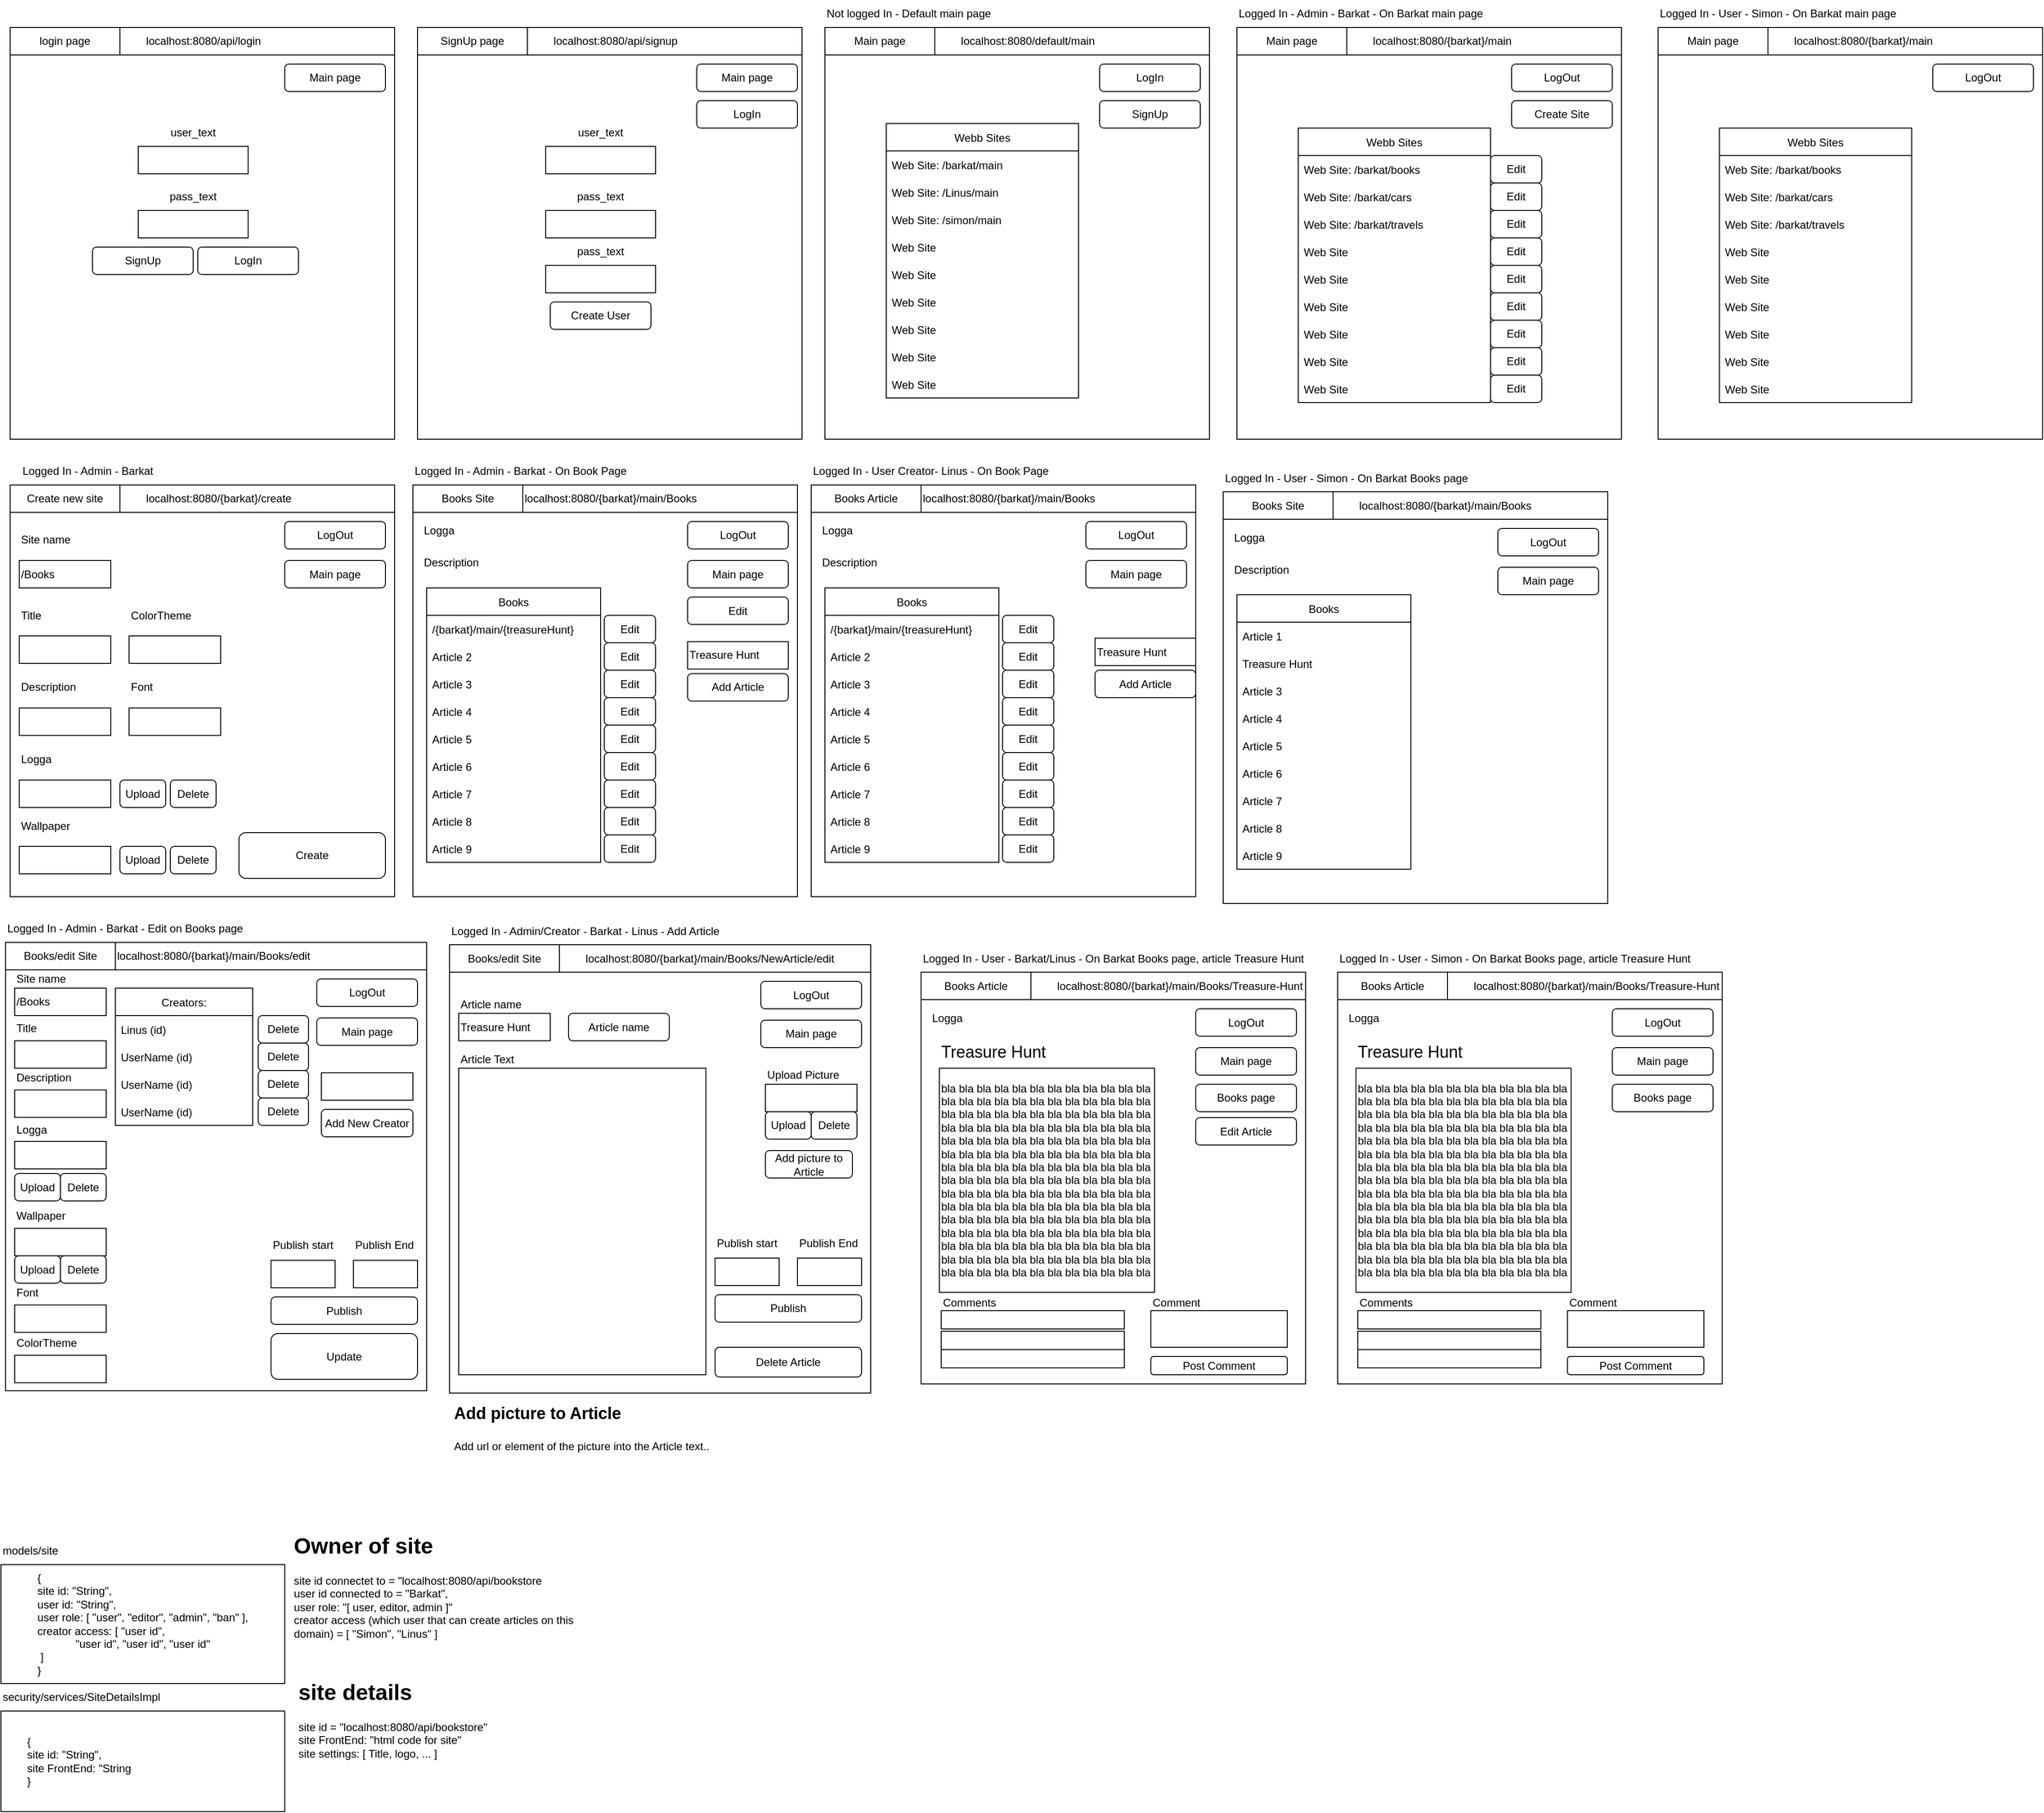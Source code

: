 <mxfile version="17.2.4" type="device"><diagram id="gTcpxZhZPQEVp1e5XKuq" name="Sida-1"><mxGraphModel dx="2347" dy="2405" grid="1" gridSize="10" guides="1" tooltips="1" connect="1" arrows="1" fold="1" page="1" pageScale="1" pageWidth="827" pageHeight="1169" math="0" shadow="0"><root><mxCell id="0"/><mxCell id="1" parent="0"/><mxCell id="RfKKCQRWWuX-iUL8c1Z2-75" value="" style="whiteSpace=wrap;html=1;aspect=fixed;" vertex="1" parent="1"><mxGeometry x="40" y="-550" width="420" height="420" as="geometry"/></mxCell><mxCell id="RfKKCQRWWuX-iUL8c1Z2-78" value="Create new site" style="rounded=0;whiteSpace=wrap;html=1;" vertex="1" parent="1"><mxGeometry x="40" y="-580" width="120" height="30" as="geometry"/></mxCell><mxCell id="RfKKCQRWWuX-iUL8c1Z2-79" value="&lt;span style=&quot;white-space: pre&quot;&gt;&#9;&lt;/span&gt;localhost:8080/{barkat}/create" style="rounded=0;whiteSpace=wrap;html=1;align=left;" vertex="1" parent="1"><mxGeometry x="160" y="-580" width="300" height="30" as="geometry"/></mxCell><mxCell id="vYsbMuwEJnWCKgoIa1kh-1" value="" style="whiteSpace=wrap;html=1;aspect=fixed;" parent="1" vertex="1"><mxGeometry x="40" y="-1050" width="420" height="420" as="geometry"/></mxCell><mxCell id="vYsbMuwEJnWCKgoIa1kh-4" value="LogIn" style="rounded=1;whiteSpace=wrap;html=1;" parent="1" vertex="1"><mxGeometry x="245" y="-840" width="110" height="30" as="geometry"/></mxCell><mxCell id="vYsbMuwEJnWCKgoIa1kh-93" value="" style="rounded=0;whiteSpace=wrap;html=1;" parent="1" vertex="1"><mxGeometry x="180" y="-950" width="120" height="30" as="geometry"/></mxCell><mxCell id="vYsbMuwEJnWCKgoIa1kh-94" value="" style="rounded=0;whiteSpace=wrap;html=1;" parent="1" vertex="1"><mxGeometry x="180" y="-880" width="120" height="30" as="geometry"/></mxCell><mxCell id="T6GjmH9YE9J0seVcjsl0-1" value="&lt;div style=&quot;text-align: left&quot;&gt;&lt;span&gt;{&lt;/span&gt;&lt;/div&gt;&lt;div style=&quot;text-align: left&quot;&gt;&lt;span&gt;site id: &quot;String&quot;,&lt;/span&gt;&lt;/div&gt;&lt;div style=&quot;text-align: left&quot;&gt;&lt;span&gt;user id: &quot;String&quot;,&lt;/span&gt;&lt;br&gt;&lt;/div&gt;&lt;div style=&quot;text-align: left&quot;&gt;&lt;span&gt;user role: [ &quot;user&quot;, &quot;editor&quot;, &quot;admin&quot;, &quot;ban&quot; ],&lt;/span&gt;&lt;/div&gt;&lt;div style=&quot;text-align: left&quot;&gt;&lt;span&gt;creator access: [ &quot;user id&quot;,&amp;nbsp;&lt;/span&gt;&lt;/div&gt;&lt;span style=&quot;text-align: left&quot;&gt;&quot;user id&quot;,&amp;nbsp;&lt;/span&gt;&lt;span style=&quot;text-align: left&quot;&gt;&quot;user id&quot;,&amp;nbsp;&lt;/span&gt;&lt;span style=&quot;text-align: left&quot;&gt;&quot;user id&quot;&lt;/span&gt;&lt;div style=&quot;text-align: left&quot;&gt;&lt;span&gt;&amp;nbsp;]&lt;/span&gt;&lt;/div&gt;&lt;div style=&quot;text-align: left&quot;&gt;&lt;span&gt;}&lt;/span&gt;&lt;/div&gt;" style="rounded=0;whiteSpace=wrap;html=1;" parent="1" vertex="1"><mxGeometry x="30" y="600" width="310" height="130" as="geometry"/></mxCell><mxCell id="T6GjmH9YE9J0seVcjsl0-2" value="models/site" style="text;html=1;strokeColor=none;fillColor=none;align=left;verticalAlign=middle;whiteSpace=wrap;rounded=0;" parent="1" vertex="1"><mxGeometry x="30" y="570" width="100" height="30" as="geometry"/></mxCell><mxCell id="T6GjmH9YE9J0seVcjsl0-5" value="&lt;h1&gt;Owner of site&lt;/h1&gt;&lt;div&gt;&lt;div&gt;site id connectet to = &quot;localhost:8080/api/bookstore&lt;/div&gt;&lt;div&gt;user id connected to = &quot;Barkat&quot;,&lt;/div&gt;&lt;div&gt;user role: &quot;[ user, editor, admin ]&quot;&lt;/div&gt;&lt;div&gt;creator access (which user that can create articles on this domain) = [ &quot;Simon&quot;, &quot;Linus&quot; ]&lt;/div&gt;&lt;/div&gt;" style="text;html=1;strokeColor=none;fillColor=none;spacing=5;spacingTop=-20;whiteSpace=wrap;overflow=hidden;rounded=0;" parent="1" vertex="1"><mxGeometry x="345" y="560" width="340" height="150" as="geometry"/></mxCell><mxCell id="T6GjmH9YE9J0seVcjsl0-7" value="&lt;div&gt;&lt;span&gt;&lt;span style=&quot;white-space: pre&quot;&gt;&#9;&lt;/span&gt;{&lt;/span&gt;&lt;/div&gt;&lt;div&gt;&lt;span&gt;&lt;span style=&quot;white-space: pre&quot;&gt;&#9;&lt;/span&gt;site id: &quot;String&quot;,&lt;/span&gt;&lt;/div&gt;&lt;div&gt;&lt;span style=&quot;white-space: pre&quot;&gt;&#9;&lt;/span&gt;site FrontEnd: &quot;String&lt;/div&gt;&lt;div&gt;&lt;span&gt;&lt;span style=&quot;white-space: pre&quot;&gt;&#9;&lt;/span&gt;}&lt;/span&gt;&lt;/div&gt;" style="rounded=0;whiteSpace=wrap;html=1;align=left;" parent="1" vertex="1"><mxGeometry x="30" y="760" width="310" height="110" as="geometry"/></mxCell><mxCell id="T6GjmH9YE9J0seVcjsl0-8" value="security/services/SiteDetailsImpl" style="text;html=1;strokeColor=none;fillColor=none;align=left;verticalAlign=middle;whiteSpace=wrap;rounded=0;" parent="1" vertex="1"><mxGeometry x="30" y="730" width="220" height="30" as="geometry"/></mxCell><mxCell id="T6GjmH9YE9J0seVcjsl0-9" value="&lt;h1&gt;&lt;span&gt;site details&lt;/span&gt;&lt;/h1&gt;&lt;div&gt;&lt;span&gt;site id = &quot;localhost:8080/api/bookstore&quot;&lt;/span&gt;&lt;/div&gt;&lt;div&gt;&lt;span&gt;site FrontEnd: &quot;html code for site&quot;&lt;/span&gt;&lt;/div&gt;&lt;div&gt;&lt;span&gt;site settings: [ Title, logo, ... ]&lt;/span&gt;&lt;/div&gt;" style="text;html=1;strokeColor=none;fillColor=none;spacing=5;spacingTop=-20;whiteSpace=wrap;overflow=hidden;rounded=0;" parent="1" vertex="1"><mxGeometry x="350" y="720" width="660" height="150" as="geometry"/></mxCell><mxCell id="RfKKCQRWWuX-iUL8c1Z2-1" value="user_text" style="text;html=1;strokeColor=none;fillColor=none;align=center;verticalAlign=middle;whiteSpace=wrap;rounded=0;" vertex="1" parent="1"><mxGeometry x="180" y="-980" width="120" height="30" as="geometry"/></mxCell><mxCell id="RfKKCQRWWuX-iUL8c1Z2-3" value="pass_text" style="text;html=1;strokeColor=none;fillColor=none;align=center;verticalAlign=middle;whiteSpace=wrap;rounded=0;" vertex="1" parent="1"><mxGeometry x="180" y="-910" width="120" height="30" as="geometry"/></mxCell><mxCell id="RfKKCQRWWuX-iUL8c1Z2-4" value="SignUp" style="rounded=1;whiteSpace=wrap;html=1;" vertex="1" parent="1"><mxGeometry x="130" y="-840" width="110" height="30" as="geometry"/></mxCell><mxCell id="RfKKCQRWWuX-iUL8c1Z2-5" value="login page" style="rounded=0;whiteSpace=wrap;html=1;" vertex="1" parent="1"><mxGeometry x="40" y="-1080" width="120" height="30" as="geometry"/></mxCell><mxCell id="RfKKCQRWWuX-iUL8c1Z2-6" value="&lt;span style=&quot;white-space: pre&quot;&gt;&#9;&lt;/span&gt;localhost:8080/api/login" style="rounded=0;whiteSpace=wrap;html=1;align=left;" vertex="1" parent="1"><mxGeometry x="160" y="-1080" width="300" height="30" as="geometry"/></mxCell><mxCell id="RfKKCQRWWuX-iUL8c1Z2-7" value="" style="whiteSpace=wrap;html=1;aspect=fixed;" vertex="1" parent="1"><mxGeometry x="485" y="-1050" width="420" height="420" as="geometry"/></mxCell><mxCell id="RfKKCQRWWuX-iUL8c1Z2-9" value="" style="rounded=0;whiteSpace=wrap;html=1;" vertex="1" parent="1"><mxGeometry x="625" y="-950" width="120" height="30" as="geometry"/></mxCell><mxCell id="RfKKCQRWWuX-iUL8c1Z2-10" value="" style="rounded=0;whiteSpace=wrap;html=1;" vertex="1" parent="1"><mxGeometry x="625" y="-880" width="120" height="30" as="geometry"/></mxCell><mxCell id="RfKKCQRWWuX-iUL8c1Z2-11" value="user_text" style="text;html=1;strokeColor=none;fillColor=none;align=center;verticalAlign=middle;whiteSpace=wrap;rounded=0;" vertex="1" parent="1"><mxGeometry x="625" y="-980" width="120" height="30" as="geometry"/></mxCell><mxCell id="RfKKCQRWWuX-iUL8c1Z2-12" value="pass_text" style="text;html=1;strokeColor=none;fillColor=none;align=center;verticalAlign=middle;whiteSpace=wrap;rounded=0;" vertex="1" parent="1"><mxGeometry x="625" y="-910" width="120" height="30" as="geometry"/></mxCell><mxCell id="RfKKCQRWWuX-iUL8c1Z2-13" value="Main page" style="rounded=1;whiteSpace=wrap;html=1;" vertex="1" parent="1"><mxGeometry x="790" y="-1040" width="110" height="30" as="geometry"/></mxCell><mxCell id="RfKKCQRWWuX-iUL8c1Z2-14" value="SignUp page" style="rounded=0;whiteSpace=wrap;html=1;" vertex="1" parent="1"><mxGeometry x="485" y="-1080" width="120" height="30" as="geometry"/></mxCell><mxCell id="RfKKCQRWWuX-iUL8c1Z2-15" value="&lt;span style=&quot;white-space: pre&quot;&gt;&#9;&lt;/span&gt;localhost:8080/api/signup" style="rounded=0;whiteSpace=wrap;html=1;align=left;" vertex="1" parent="1"><mxGeometry x="605" y="-1080" width="300" height="30" as="geometry"/></mxCell><mxCell id="RfKKCQRWWuX-iUL8c1Z2-16" value="" style="whiteSpace=wrap;html=1;aspect=fixed;" vertex="1" parent="1"><mxGeometry x="930" y="-1050" width="420" height="420" as="geometry"/></mxCell><mxCell id="RfKKCQRWWuX-iUL8c1Z2-17" value="LogIn" style="rounded=1;whiteSpace=wrap;html=1;" vertex="1" parent="1"><mxGeometry x="1230" y="-1040" width="110" height="30" as="geometry"/></mxCell><mxCell id="RfKKCQRWWuX-iUL8c1Z2-22" value="SignUp" style="rounded=1;whiteSpace=wrap;html=1;" vertex="1" parent="1"><mxGeometry x="1230" y="-1000" width="110" height="30" as="geometry"/></mxCell><mxCell id="RfKKCQRWWuX-iUL8c1Z2-23" value="Main page" style="rounded=0;whiteSpace=wrap;html=1;" vertex="1" parent="1"><mxGeometry x="930" y="-1080" width="120" height="30" as="geometry"/></mxCell><mxCell id="RfKKCQRWWuX-iUL8c1Z2-24" value="&lt;span style=&quot;white-space: pre&quot;&gt;&#9;&lt;/span&gt;localhost:8080/default/main" style="rounded=0;whiteSpace=wrap;html=1;align=left;" vertex="1" parent="1"><mxGeometry x="1050" y="-1080" width="300" height="30" as="geometry"/></mxCell><mxCell id="RfKKCQRWWuX-iUL8c1Z2-25" value="" style="rounded=0;whiteSpace=wrap;html=1;" vertex="1" parent="1"><mxGeometry x="625" y="-820" width="120" height="30" as="geometry"/></mxCell><mxCell id="RfKKCQRWWuX-iUL8c1Z2-26" value="pass_text" style="text;html=1;strokeColor=none;fillColor=none;align=center;verticalAlign=middle;whiteSpace=wrap;rounded=0;" vertex="1" parent="1"><mxGeometry x="625" y="-850" width="120" height="30" as="geometry"/></mxCell><mxCell id="RfKKCQRWWuX-iUL8c1Z2-27" value="Main page" style="rounded=1;whiteSpace=wrap;html=1;" vertex="1" parent="1"><mxGeometry x="340" y="-1040" width="110" height="30" as="geometry"/></mxCell><mxCell id="RfKKCQRWWuX-iUL8c1Z2-28" value="Create User" style="rounded=1;whiteSpace=wrap;html=1;" vertex="1" parent="1"><mxGeometry x="630" y="-780" width="110" height="30" as="geometry"/></mxCell><mxCell id="RfKKCQRWWuX-iUL8c1Z2-29" value="LogIn" style="rounded=1;whiteSpace=wrap;html=1;" vertex="1" parent="1"><mxGeometry x="790" y="-1000" width="110" height="30" as="geometry"/></mxCell><mxCell id="RfKKCQRWWuX-iUL8c1Z2-30" value="Webb Sites" style="swimlane;fontStyle=0;childLayout=stackLayout;horizontal=1;startSize=30;horizontalStack=0;resizeParent=1;resizeParentMax=0;resizeLast=0;collapsible=1;marginBottom=0;" vertex="1" parent="1"><mxGeometry x="997" y="-975" width="210" height="300" as="geometry"/></mxCell><mxCell id="RfKKCQRWWuX-iUL8c1Z2-31" value="Web Site: /barkat/main" style="text;strokeColor=none;fillColor=none;align=left;verticalAlign=middle;spacingLeft=4;spacingRight=4;overflow=hidden;points=[[0,0.5],[1,0.5]];portConstraint=eastwest;rotatable=0;" vertex="1" parent="RfKKCQRWWuX-iUL8c1Z2-30"><mxGeometry y="30" width="210" height="30" as="geometry"/></mxCell><mxCell id="RfKKCQRWWuX-iUL8c1Z2-39" value="Web Site: /Linus/main" style="text;strokeColor=none;fillColor=none;align=left;verticalAlign=middle;spacingLeft=4;spacingRight=4;overflow=hidden;points=[[0,0.5],[1,0.5]];portConstraint=eastwest;rotatable=0;" vertex="1" parent="RfKKCQRWWuX-iUL8c1Z2-30"><mxGeometry y="60" width="210" height="30" as="geometry"/></mxCell><mxCell id="RfKKCQRWWuX-iUL8c1Z2-40" value="Web Site: /simon/main" style="text;strokeColor=none;fillColor=none;align=left;verticalAlign=middle;spacingLeft=4;spacingRight=4;overflow=hidden;points=[[0,0.5],[1,0.5]];portConstraint=eastwest;rotatable=0;" vertex="1" parent="RfKKCQRWWuX-iUL8c1Z2-30"><mxGeometry y="90" width="210" height="30" as="geometry"/></mxCell><mxCell id="RfKKCQRWWuX-iUL8c1Z2-41" value="Web Site" style="text;strokeColor=none;fillColor=none;align=left;verticalAlign=middle;spacingLeft=4;spacingRight=4;overflow=hidden;points=[[0,0.5],[1,0.5]];portConstraint=eastwest;rotatable=0;" vertex="1" parent="RfKKCQRWWuX-iUL8c1Z2-30"><mxGeometry y="120" width="210" height="30" as="geometry"/></mxCell><mxCell id="RfKKCQRWWuX-iUL8c1Z2-42" value="Web Site" style="text;strokeColor=none;fillColor=none;align=left;verticalAlign=middle;spacingLeft=4;spacingRight=4;overflow=hidden;points=[[0,0.5],[1,0.5]];portConstraint=eastwest;rotatable=0;" vertex="1" parent="RfKKCQRWWuX-iUL8c1Z2-30"><mxGeometry y="150" width="210" height="30" as="geometry"/></mxCell><mxCell id="RfKKCQRWWuX-iUL8c1Z2-46" value="Web Site" style="text;strokeColor=none;fillColor=none;align=left;verticalAlign=middle;spacingLeft=4;spacingRight=4;overflow=hidden;points=[[0,0.5],[1,0.5]];portConstraint=eastwest;rotatable=0;" vertex="1" parent="RfKKCQRWWuX-iUL8c1Z2-30"><mxGeometry y="180" width="210" height="30" as="geometry"/></mxCell><mxCell id="RfKKCQRWWuX-iUL8c1Z2-45" value="Web Site" style="text;strokeColor=none;fillColor=none;align=left;verticalAlign=middle;spacingLeft=4;spacingRight=4;overflow=hidden;points=[[0,0.5],[1,0.5]];portConstraint=eastwest;rotatable=0;" vertex="1" parent="RfKKCQRWWuX-iUL8c1Z2-30"><mxGeometry y="210" width="210" height="30" as="geometry"/></mxCell><mxCell id="RfKKCQRWWuX-iUL8c1Z2-44" value="Web Site" style="text;strokeColor=none;fillColor=none;align=left;verticalAlign=middle;spacingLeft=4;spacingRight=4;overflow=hidden;points=[[0,0.5],[1,0.5]];portConstraint=eastwest;rotatable=0;" vertex="1" parent="RfKKCQRWWuX-iUL8c1Z2-30"><mxGeometry y="240" width="210" height="30" as="geometry"/></mxCell><mxCell id="RfKKCQRWWuX-iUL8c1Z2-43" value="Web Site" style="text;strokeColor=none;fillColor=none;align=left;verticalAlign=middle;spacingLeft=4;spacingRight=4;overflow=hidden;points=[[0,0.5],[1,0.5]];portConstraint=eastwest;rotatable=0;" vertex="1" parent="RfKKCQRWWuX-iUL8c1Z2-30"><mxGeometry y="270" width="210" height="30" as="geometry"/></mxCell><mxCell id="RfKKCQRWWuX-iUL8c1Z2-47" value="Not logged In - Default main page" style="text;html=1;strokeColor=none;fillColor=none;align=left;verticalAlign=middle;whiteSpace=wrap;rounded=0;" vertex="1" parent="1"><mxGeometry x="930" y="-1110" width="420" height="30" as="geometry"/></mxCell><mxCell id="RfKKCQRWWuX-iUL8c1Z2-48" value="LogIn" style="rounded=1;whiteSpace=wrap;html=1;" vertex="1" parent="1"><mxGeometry x="1520" y="-800" width="110" height="30" as="geometry"/></mxCell><mxCell id="RfKKCQRWWuX-iUL8c1Z2-49" value="" style="whiteSpace=wrap;html=1;aspect=fixed;" vertex="1" parent="1"><mxGeometry x="1380" y="-1050" width="420" height="420" as="geometry"/></mxCell><mxCell id="RfKKCQRWWuX-iUL8c1Z2-50" value="LogOut" style="rounded=1;whiteSpace=wrap;html=1;" vertex="1" parent="1"><mxGeometry x="1680" y="-1040" width="110" height="30" as="geometry"/></mxCell><mxCell id="RfKKCQRWWuX-iUL8c1Z2-51" value="Create Site" style="rounded=1;whiteSpace=wrap;html=1;" vertex="1" parent="1"><mxGeometry x="1680" y="-1000" width="110" height="30" as="geometry"/></mxCell><mxCell id="RfKKCQRWWuX-iUL8c1Z2-52" value="Main page" style="rounded=0;whiteSpace=wrap;html=1;" vertex="1" parent="1"><mxGeometry x="1380" y="-1080" width="120" height="30" as="geometry"/></mxCell><mxCell id="RfKKCQRWWuX-iUL8c1Z2-53" value="&lt;span style=&quot;white-space: pre&quot;&gt;&#9;&lt;/span&gt;localhost:8080/{barkat}/main" style="rounded=0;whiteSpace=wrap;html=1;align=left;" vertex="1" parent="1"><mxGeometry x="1500" y="-1080" width="300" height="30" as="geometry"/></mxCell><mxCell id="RfKKCQRWWuX-iUL8c1Z2-54" value="Webb Sites" style="swimlane;fontStyle=0;childLayout=stackLayout;horizontal=1;startSize=30;horizontalStack=0;resizeParent=1;resizeParentMax=0;resizeLast=0;collapsible=1;marginBottom=0;" vertex="1" parent="1"><mxGeometry x="1447" y="-970" width="210" height="300" as="geometry"/></mxCell><mxCell id="RfKKCQRWWuX-iUL8c1Z2-55" value="Web Site: /barkat/books" style="text;strokeColor=none;fillColor=none;align=left;verticalAlign=middle;spacingLeft=4;spacingRight=4;overflow=hidden;points=[[0,0.5],[1,0.5]];portConstraint=eastwest;rotatable=0;" vertex="1" parent="RfKKCQRWWuX-iUL8c1Z2-54"><mxGeometry y="30" width="210" height="30" as="geometry"/></mxCell><mxCell id="RfKKCQRWWuX-iUL8c1Z2-56" value="Web Site: /barkat/cars" style="text;strokeColor=none;fillColor=none;align=left;verticalAlign=middle;spacingLeft=4;spacingRight=4;overflow=hidden;points=[[0,0.5],[1,0.5]];portConstraint=eastwest;rotatable=0;" vertex="1" parent="RfKKCQRWWuX-iUL8c1Z2-54"><mxGeometry y="60" width="210" height="30" as="geometry"/></mxCell><mxCell id="RfKKCQRWWuX-iUL8c1Z2-57" value="Web Site: /barkat/travels" style="text;strokeColor=none;fillColor=none;align=left;verticalAlign=middle;spacingLeft=4;spacingRight=4;overflow=hidden;points=[[0,0.5],[1,0.5]];portConstraint=eastwest;rotatable=0;" vertex="1" parent="RfKKCQRWWuX-iUL8c1Z2-54"><mxGeometry y="90" width="210" height="30" as="geometry"/></mxCell><mxCell id="RfKKCQRWWuX-iUL8c1Z2-58" value="Web Site" style="text;strokeColor=none;fillColor=none;align=left;verticalAlign=middle;spacingLeft=4;spacingRight=4;overflow=hidden;points=[[0,0.5],[1,0.5]];portConstraint=eastwest;rotatable=0;" vertex="1" parent="RfKKCQRWWuX-iUL8c1Z2-54"><mxGeometry y="120" width="210" height="30" as="geometry"/></mxCell><mxCell id="RfKKCQRWWuX-iUL8c1Z2-59" value="Web Site" style="text;strokeColor=none;fillColor=none;align=left;verticalAlign=middle;spacingLeft=4;spacingRight=4;overflow=hidden;points=[[0,0.5],[1,0.5]];portConstraint=eastwest;rotatable=0;" vertex="1" parent="RfKKCQRWWuX-iUL8c1Z2-54"><mxGeometry y="150" width="210" height="30" as="geometry"/></mxCell><mxCell id="RfKKCQRWWuX-iUL8c1Z2-60" value="Web Site" style="text;strokeColor=none;fillColor=none;align=left;verticalAlign=middle;spacingLeft=4;spacingRight=4;overflow=hidden;points=[[0,0.5],[1,0.5]];portConstraint=eastwest;rotatable=0;" vertex="1" parent="RfKKCQRWWuX-iUL8c1Z2-54"><mxGeometry y="180" width="210" height="30" as="geometry"/></mxCell><mxCell id="RfKKCQRWWuX-iUL8c1Z2-61" value="Web Site" style="text;strokeColor=none;fillColor=none;align=left;verticalAlign=middle;spacingLeft=4;spacingRight=4;overflow=hidden;points=[[0,0.5],[1,0.5]];portConstraint=eastwest;rotatable=0;" vertex="1" parent="RfKKCQRWWuX-iUL8c1Z2-54"><mxGeometry y="210" width="210" height="30" as="geometry"/></mxCell><mxCell id="RfKKCQRWWuX-iUL8c1Z2-62" value="Web Site" style="text;strokeColor=none;fillColor=none;align=left;verticalAlign=middle;spacingLeft=4;spacingRight=4;overflow=hidden;points=[[0,0.5],[1,0.5]];portConstraint=eastwest;rotatable=0;" vertex="1" parent="RfKKCQRWWuX-iUL8c1Z2-54"><mxGeometry y="240" width="210" height="30" as="geometry"/></mxCell><mxCell id="RfKKCQRWWuX-iUL8c1Z2-63" value="Web Site" style="text;strokeColor=none;fillColor=none;align=left;verticalAlign=middle;spacingLeft=4;spacingRight=4;overflow=hidden;points=[[0,0.5],[1,0.5]];portConstraint=eastwest;rotatable=0;" vertex="1" parent="RfKKCQRWWuX-iUL8c1Z2-54"><mxGeometry y="270" width="210" height="30" as="geometry"/></mxCell><mxCell id="RfKKCQRWWuX-iUL8c1Z2-64" value="Logged In - Admin - Barkat - On Barkat main page" style="text;html=1;strokeColor=none;fillColor=none;align=left;verticalAlign=middle;whiteSpace=wrap;rounded=0;" vertex="1" parent="1"><mxGeometry x="1380" y="-1110" width="420" height="30" as="geometry"/></mxCell><mxCell id="RfKKCQRWWuX-iUL8c1Z2-65" value="&#10;&#10;&lt;span style=&quot;color: rgb(0, 0, 0); font-family: helvetica; font-size: 12px; font-style: normal; font-weight: 400; letter-spacing: normal; text-align: center; text-indent: 0px; text-transform: none; word-spacing: 0px; background-color: rgb(248, 249, 250); display: inline; float: none;&quot;&gt;Edit&lt;/span&gt;&#10;&#10;" style="rounded=1;whiteSpace=wrap;html=1;" vertex="1" parent="1"><mxGeometry x="1657" y="-940" width="56" height="30" as="geometry"/></mxCell><mxCell id="RfKKCQRWWuX-iUL8c1Z2-66" value="&#10;&#10;&lt;span style=&quot;color: rgb(0, 0, 0); font-family: helvetica; font-size: 12px; font-style: normal; font-weight: 400; letter-spacing: normal; text-align: center; text-indent: 0px; text-transform: none; word-spacing: 0px; background-color: rgb(248, 249, 250); display: inline; float: none;&quot;&gt;Edit&lt;/span&gt;&#10;&#10;" style="rounded=1;whiteSpace=wrap;html=1;" vertex="1" parent="1"><mxGeometry x="1657" y="-910" width="56" height="30" as="geometry"/></mxCell><mxCell id="RfKKCQRWWuX-iUL8c1Z2-67" value="&#10;&#10;&lt;span style=&quot;color: rgb(0, 0, 0); font-family: helvetica; font-size: 12px; font-style: normal; font-weight: 400; letter-spacing: normal; text-align: center; text-indent: 0px; text-transform: none; word-spacing: 0px; background-color: rgb(248, 249, 250); display: inline; float: none;&quot;&gt;Edit&lt;/span&gt;&#10;&#10;" style="rounded=1;whiteSpace=wrap;html=1;" vertex="1" parent="1"><mxGeometry x="1657" y="-880" width="56" height="30" as="geometry"/></mxCell><mxCell id="RfKKCQRWWuX-iUL8c1Z2-68" value="&#10;&#10;&lt;span style=&quot;color: rgb(0, 0, 0); font-family: helvetica; font-size: 12px; font-style: normal; font-weight: 400; letter-spacing: normal; text-align: center; text-indent: 0px; text-transform: none; word-spacing: 0px; background-color: rgb(248, 249, 250); display: inline; float: none;&quot;&gt;Edit&lt;/span&gt;&#10;&#10;" style="rounded=1;whiteSpace=wrap;html=1;" vertex="1" parent="1"><mxGeometry x="1657" y="-850" width="56" height="30" as="geometry"/></mxCell><mxCell id="RfKKCQRWWuX-iUL8c1Z2-69" value="&#10;&#10;&lt;span style=&quot;color: rgb(0, 0, 0); font-family: helvetica; font-size: 12px; font-style: normal; font-weight: 400; letter-spacing: normal; text-align: center; text-indent: 0px; text-transform: none; word-spacing: 0px; background-color: rgb(248, 249, 250); display: inline; float: none;&quot;&gt;Edit&lt;/span&gt;&#10;&#10;" style="rounded=1;whiteSpace=wrap;html=1;" vertex="1" parent="1"><mxGeometry x="1657" y="-820" width="56" height="30" as="geometry"/></mxCell><mxCell id="RfKKCQRWWuX-iUL8c1Z2-70" value="Edit" style="rounded=1;whiteSpace=wrap;html=1;" vertex="1" parent="1"><mxGeometry x="1657" y="-790" width="56" height="30" as="geometry"/></mxCell><mxCell id="RfKKCQRWWuX-iUL8c1Z2-71" value="Edit" style="rounded=1;whiteSpace=wrap;html=1;" vertex="1" parent="1"><mxGeometry x="1657" y="-760" width="56" height="30" as="geometry"/></mxCell><mxCell id="RfKKCQRWWuX-iUL8c1Z2-72" value="Edit" style="rounded=1;whiteSpace=wrap;html=1;" vertex="1" parent="1"><mxGeometry x="1657" y="-730" width="56" height="30" as="geometry"/></mxCell><mxCell id="RfKKCQRWWuX-iUL8c1Z2-73" value="Edit" style="rounded=1;whiteSpace=wrap;html=1;" vertex="1" parent="1"><mxGeometry x="1657" y="-700" width="56" height="30" as="geometry"/></mxCell><mxCell id="RfKKCQRWWuX-iUL8c1Z2-90" value="Logged In - Admin - Barkat" style="text;html=1;strokeColor=none;fillColor=none;align=center;verticalAlign=middle;whiteSpace=wrap;rounded=0;" vertex="1" parent="1"><mxGeometry x="40" y="-610" width="170" height="30" as="geometry"/></mxCell><mxCell id="RfKKCQRWWuX-iUL8c1Z2-76" value="LogOut" style="rounded=1;whiteSpace=wrap;html=1;" vertex="1" parent="1"><mxGeometry x="340" y="-540" width="110" height="30" as="geometry"/></mxCell><mxCell id="RfKKCQRWWuX-iUL8c1Z2-100" value="Main page" style="rounded=1;whiteSpace=wrap;html=1;" vertex="1" parent="1"><mxGeometry x="340" y="-497.5" width="110" height="30" as="geometry"/></mxCell><mxCell id="RfKKCQRWWuX-iUL8c1Z2-101" value="Create" style="rounded=1;whiteSpace=wrap;html=1;" vertex="1" parent="1"><mxGeometry x="290" y="-200" width="160" height="50" as="geometry"/></mxCell><mxCell id="RfKKCQRWWuX-iUL8c1Z2-102" value="/Books" style="rounded=0;whiteSpace=wrap;html=1;align=left;" vertex="1" parent="1"><mxGeometry x="50" y="-497.5" width="100" height="30" as="geometry"/></mxCell><mxCell id="RfKKCQRWWuX-iUL8c1Z2-103" value="Site name" style="text;html=1;strokeColor=none;fillColor=none;align=left;verticalAlign=middle;whiteSpace=wrap;rounded=0;" vertex="1" parent="1"><mxGeometry x="50" y="-540" width="100" height="40" as="geometry"/></mxCell><mxCell id="RfKKCQRWWuX-iUL8c1Z2-105" value="" style="rounded=0;whiteSpace=wrap;html=1;align=left;" vertex="1" parent="1"><mxGeometry x="50" y="-415" width="100" height="30" as="geometry"/></mxCell><mxCell id="RfKKCQRWWuX-iUL8c1Z2-106" value="Title" style="text;html=1;strokeColor=none;fillColor=none;align=left;verticalAlign=middle;whiteSpace=wrap;rounded=0;" vertex="1" parent="1"><mxGeometry x="50" y="-457.5" width="100" height="40" as="geometry"/></mxCell><mxCell id="RfKKCQRWWuX-iUL8c1Z2-107" value="" style="rounded=0;whiteSpace=wrap;html=1;align=left;" vertex="1" parent="1"><mxGeometry x="50" y="-336.25" width="100" height="30" as="geometry"/></mxCell><mxCell id="RfKKCQRWWuX-iUL8c1Z2-108" value="Description" style="text;html=1;strokeColor=none;fillColor=none;align=left;verticalAlign=middle;whiteSpace=wrap;rounded=0;" vertex="1" parent="1"><mxGeometry x="50" y="-378.75" width="100" height="40" as="geometry"/></mxCell><mxCell id="RfKKCQRWWuX-iUL8c1Z2-109" value="" style="rounded=0;whiteSpace=wrap;html=1;align=left;" vertex="1" parent="1"><mxGeometry x="50" y="-257.5" width="100" height="30" as="geometry"/></mxCell><mxCell id="RfKKCQRWWuX-iUL8c1Z2-110" value="Logga" style="text;html=1;strokeColor=none;fillColor=none;align=left;verticalAlign=middle;whiteSpace=wrap;rounded=0;" vertex="1" parent="1"><mxGeometry x="50" y="-300" width="100" height="40" as="geometry"/></mxCell><mxCell id="RfKKCQRWWuX-iUL8c1Z2-111" value="Upload" style="rounded=1;whiteSpace=wrap;html=1;" vertex="1" parent="1"><mxGeometry x="160" y="-257.5" width="50" height="30" as="geometry"/></mxCell><mxCell id="RfKKCQRWWuX-iUL8c1Z2-112" value="Delete" style="rounded=1;whiteSpace=wrap;html=1;" vertex="1" parent="1"><mxGeometry x="215" y="-257.5" width="50" height="30" as="geometry"/></mxCell><mxCell id="RfKKCQRWWuX-iUL8c1Z2-113" value="" style="rounded=0;whiteSpace=wrap;html=1;align=left;" vertex="1" parent="1"><mxGeometry x="50" y="-185" width="100" height="30" as="geometry"/></mxCell><mxCell id="RfKKCQRWWuX-iUL8c1Z2-114" value="Wallpaper" style="text;html=1;strokeColor=none;fillColor=none;align=left;verticalAlign=middle;whiteSpace=wrap;rounded=0;" vertex="1" parent="1"><mxGeometry x="50" y="-227.5" width="100" height="40" as="geometry"/></mxCell><mxCell id="RfKKCQRWWuX-iUL8c1Z2-115" value="Upload" style="rounded=1;whiteSpace=wrap;html=1;" vertex="1" parent="1"><mxGeometry x="160" y="-185" width="50" height="30" as="geometry"/></mxCell><mxCell id="RfKKCQRWWuX-iUL8c1Z2-116" value="Delete" style="rounded=1;whiteSpace=wrap;html=1;" vertex="1" parent="1"><mxGeometry x="215" y="-185" width="50" height="30" as="geometry"/></mxCell><mxCell id="RfKKCQRWWuX-iUL8c1Z2-117" value="" style="rounded=0;whiteSpace=wrap;html=1;align=left;" vertex="1" parent="1"><mxGeometry x="170" y="-415" width="100" height="30" as="geometry"/></mxCell><mxCell id="RfKKCQRWWuX-iUL8c1Z2-118" value="ColorTheme" style="text;html=1;strokeColor=none;fillColor=none;align=left;verticalAlign=middle;whiteSpace=wrap;rounded=0;" vertex="1" parent="1"><mxGeometry x="170" y="-457.5" width="100" height="40" as="geometry"/></mxCell><mxCell id="RfKKCQRWWuX-iUL8c1Z2-119" value="" style="rounded=0;whiteSpace=wrap;html=1;align=left;" vertex="1" parent="1"><mxGeometry x="170" y="-336.25" width="100" height="30" as="geometry"/></mxCell><mxCell id="RfKKCQRWWuX-iUL8c1Z2-120" value="Font" style="text;html=1;strokeColor=none;fillColor=none;align=left;verticalAlign=middle;whiteSpace=wrap;rounded=0;" vertex="1" parent="1"><mxGeometry x="170" y="-378.75" width="100" height="40" as="geometry"/></mxCell><mxCell id="RfKKCQRWWuX-iUL8c1Z2-121" value="" style="whiteSpace=wrap;html=1;aspect=fixed;" vertex="1" parent="1"><mxGeometry x="480" y="-550" width="420" height="420" as="geometry"/></mxCell><mxCell id="RfKKCQRWWuX-iUL8c1Z2-122" value="Books Site" style="rounded=0;whiteSpace=wrap;html=1;" vertex="1" parent="1"><mxGeometry x="480" y="-580" width="120" height="30" as="geometry"/></mxCell><mxCell id="RfKKCQRWWuX-iUL8c1Z2-123" value="&lt;span&gt;&#9;&lt;/span&gt;localhost:8080/{barkat}/main/Books" style="rounded=0;whiteSpace=wrap;html=1;align=left;" vertex="1" parent="1"><mxGeometry x="600" y="-580" width="300" height="30" as="geometry"/></mxCell><mxCell id="RfKKCQRWWuX-iUL8c1Z2-124" value="Logged In - Admin - Barkat - On Book Page" style="text;html=1;strokeColor=none;fillColor=none;align=left;verticalAlign=middle;whiteSpace=wrap;rounded=0;" vertex="1" parent="1"><mxGeometry x="480" y="-610" width="425" height="30" as="geometry"/></mxCell><mxCell id="RfKKCQRWWuX-iUL8c1Z2-125" value="LogOut" style="rounded=1;whiteSpace=wrap;html=1;" vertex="1" parent="1"><mxGeometry x="780" y="-540" width="110" height="30" as="geometry"/></mxCell><mxCell id="RfKKCQRWWuX-iUL8c1Z2-126" value="Main page" style="rounded=1;whiteSpace=wrap;html=1;" vertex="1" parent="1"><mxGeometry x="780" y="-497.5" width="110" height="30" as="geometry"/></mxCell><mxCell id="RfKKCQRWWuX-iUL8c1Z2-133" value="Description" style="text;html=1;strokeColor=none;fillColor=none;align=left;verticalAlign=middle;whiteSpace=wrap;rounded=0;" vertex="1" parent="1"><mxGeometry x="490" y="-515" width="70" height="40" as="geometry"/></mxCell><mxCell id="RfKKCQRWWuX-iUL8c1Z2-135" value="Logga" style="text;html=1;strokeColor=none;fillColor=none;align=left;verticalAlign=middle;whiteSpace=wrap;rounded=0;" vertex="1" parent="1"><mxGeometry x="490" y="-550" width="45" height="40" as="geometry"/></mxCell><mxCell id="RfKKCQRWWuX-iUL8c1Z2-146" value="Edit" style="rounded=1;whiteSpace=wrap;html=1;" vertex="1" parent="1"><mxGeometry x="780" y="-457.5" width="110" height="30" as="geometry"/></mxCell><mxCell id="RfKKCQRWWuX-iUL8c1Z2-150" value="Logged In - Admin - Barkat - Edit on Books page" style="text;html=1;strokeColor=none;fillColor=none;align=left;verticalAlign=middle;whiteSpace=wrap;rounded=0;" vertex="1" parent="1"><mxGeometry x="35" y="-110" width="460" height="30" as="geometry"/></mxCell><mxCell id="RfKKCQRWWuX-iUL8c1Z2-170" value="Books" style="swimlane;fontStyle=0;childLayout=stackLayout;horizontal=1;startSize=30;horizontalStack=0;resizeParent=1;resizeParentMax=0;resizeLast=0;collapsible=1;marginBottom=0;" vertex="1" parent="1"><mxGeometry x="495" y="-467.5" width="190" height="300" as="geometry"/></mxCell><mxCell id="RfKKCQRWWuX-iUL8c1Z2-171" value="/{barkat}/main/{treasureHunt}" style="text;strokeColor=none;fillColor=none;align=left;verticalAlign=middle;spacingLeft=4;spacingRight=4;overflow=hidden;points=[[0,0.5],[1,0.5]];portConstraint=eastwest;rotatable=0;" vertex="1" parent="RfKKCQRWWuX-iUL8c1Z2-170"><mxGeometry y="30" width="190" height="30" as="geometry"/></mxCell><mxCell id="RfKKCQRWWuX-iUL8c1Z2-172" value="Article 2" style="text;strokeColor=none;fillColor=none;align=left;verticalAlign=middle;spacingLeft=4;spacingRight=4;overflow=hidden;points=[[0,0.5],[1,0.5]];portConstraint=eastwest;rotatable=0;" vertex="1" parent="RfKKCQRWWuX-iUL8c1Z2-170"><mxGeometry y="60" width="190" height="30" as="geometry"/></mxCell><mxCell id="RfKKCQRWWuX-iUL8c1Z2-173" value="Article 3" style="text;strokeColor=none;fillColor=none;align=left;verticalAlign=middle;spacingLeft=4;spacingRight=4;overflow=hidden;points=[[0,0.5],[1,0.5]];portConstraint=eastwest;rotatable=0;" vertex="1" parent="RfKKCQRWWuX-iUL8c1Z2-170"><mxGeometry y="90" width="190" height="30" as="geometry"/></mxCell><mxCell id="RfKKCQRWWuX-iUL8c1Z2-174" value="Article 4" style="text;strokeColor=none;fillColor=none;align=left;verticalAlign=middle;spacingLeft=4;spacingRight=4;overflow=hidden;points=[[0,0.5],[1,0.5]];portConstraint=eastwest;rotatable=0;" vertex="1" parent="RfKKCQRWWuX-iUL8c1Z2-170"><mxGeometry y="120" width="190" height="30" as="geometry"/></mxCell><mxCell id="RfKKCQRWWuX-iUL8c1Z2-175" value="Article 5" style="text;strokeColor=none;fillColor=none;align=left;verticalAlign=middle;spacingLeft=4;spacingRight=4;overflow=hidden;points=[[0,0.5],[1,0.5]];portConstraint=eastwest;rotatable=0;" vertex="1" parent="RfKKCQRWWuX-iUL8c1Z2-170"><mxGeometry y="150" width="190" height="30" as="geometry"/></mxCell><mxCell id="RfKKCQRWWuX-iUL8c1Z2-176" value="Article 6" style="text;strokeColor=none;fillColor=none;align=left;verticalAlign=middle;spacingLeft=4;spacingRight=4;overflow=hidden;points=[[0,0.5],[1,0.5]];portConstraint=eastwest;rotatable=0;" vertex="1" parent="RfKKCQRWWuX-iUL8c1Z2-170"><mxGeometry y="180" width="190" height="30" as="geometry"/></mxCell><mxCell id="RfKKCQRWWuX-iUL8c1Z2-177" value="Article 7" style="text;strokeColor=none;fillColor=none;align=left;verticalAlign=middle;spacingLeft=4;spacingRight=4;overflow=hidden;points=[[0,0.5],[1,0.5]];portConstraint=eastwest;rotatable=0;" vertex="1" parent="RfKKCQRWWuX-iUL8c1Z2-170"><mxGeometry y="210" width="190" height="30" as="geometry"/></mxCell><mxCell id="RfKKCQRWWuX-iUL8c1Z2-178" value="Article 8" style="text;strokeColor=none;fillColor=none;align=left;verticalAlign=middle;spacingLeft=4;spacingRight=4;overflow=hidden;points=[[0,0.5],[1,0.5]];portConstraint=eastwest;rotatable=0;" vertex="1" parent="RfKKCQRWWuX-iUL8c1Z2-170"><mxGeometry y="240" width="190" height="30" as="geometry"/></mxCell><mxCell id="RfKKCQRWWuX-iUL8c1Z2-179" value="Article 9" style="text;strokeColor=none;fillColor=none;align=left;verticalAlign=middle;spacingLeft=4;spacingRight=4;overflow=hidden;points=[[0,0.5],[1,0.5]];portConstraint=eastwest;rotatable=0;" vertex="1" parent="RfKKCQRWWuX-iUL8c1Z2-170"><mxGeometry y="270" width="190" height="30" as="geometry"/></mxCell><mxCell id="RfKKCQRWWuX-iUL8c1Z2-180" value="" style="whiteSpace=wrap;html=1;aspect=fixed;" vertex="1" parent="1"><mxGeometry x="1365" y="-542.5" width="420" height="420" as="geometry"/></mxCell><mxCell id="RfKKCQRWWuX-iUL8c1Z2-181" value="Books Site" style="rounded=0;whiteSpace=wrap;html=1;" vertex="1" parent="1"><mxGeometry x="1365" y="-572.5" width="120" height="30" as="geometry"/></mxCell><mxCell id="RfKKCQRWWuX-iUL8c1Z2-182" value="&lt;span style=&quot;white-space: pre&quot;&gt;&#9;&lt;/span&gt;localhost:8080/{barkat}/main/Books" style="rounded=0;whiteSpace=wrap;html=1;align=left;" vertex="1" parent="1"><mxGeometry x="1485" y="-572.5" width="300" height="30" as="geometry"/></mxCell><mxCell id="RfKKCQRWWuX-iUL8c1Z2-183" value="Logged In - User - Simon - On Barkat Books page" style="text;html=1;strokeColor=none;fillColor=none;align=left;verticalAlign=middle;whiteSpace=wrap;rounded=0;" vertex="1" parent="1"><mxGeometry x="1365" y="-602.5" width="415" height="30" as="geometry"/></mxCell><mxCell id="RfKKCQRWWuX-iUL8c1Z2-184" value="LogOut" style="rounded=1;whiteSpace=wrap;html=1;" vertex="1" parent="1"><mxGeometry x="1665" y="-532.5" width="110" height="30" as="geometry"/></mxCell><mxCell id="RfKKCQRWWuX-iUL8c1Z2-185" value="Main page" style="rounded=1;whiteSpace=wrap;html=1;" vertex="1" parent="1"><mxGeometry x="1665" y="-490" width="110" height="30" as="geometry"/></mxCell><mxCell id="RfKKCQRWWuX-iUL8c1Z2-186" value="Description" style="text;html=1;strokeColor=none;fillColor=none;align=left;verticalAlign=middle;whiteSpace=wrap;rounded=0;" vertex="1" parent="1"><mxGeometry x="1375" y="-507.5" width="70" height="40" as="geometry"/></mxCell><mxCell id="RfKKCQRWWuX-iUL8c1Z2-187" value="Logga" style="text;html=1;strokeColor=none;fillColor=none;align=left;verticalAlign=middle;whiteSpace=wrap;rounded=0;" vertex="1" parent="1"><mxGeometry x="1375" y="-542.5" width="45" height="40" as="geometry"/></mxCell><mxCell id="RfKKCQRWWuX-iUL8c1Z2-189" value="Books" style="swimlane;fontStyle=0;childLayout=stackLayout;horizontal=1;startSize=30;horizontalStack=0;resizeParent=1;resizeParentMax=0;resizeLast=0;collapsible=1;marginBottom=0;" vertex="1" parent="1"><mxGeometry x="1380" y="-460" width="190" height="300" as="geometry"/></mxCell><mxCell id="RfKKCQRWWuX-iUL8c1Z2-190" value="Article 1" style="text;strokeColor=none;fillColor=none;align=left;verticalAlign=middle;spacingLeft=4;spacingRight=4;overflow=hidden;points=[[0,0.5],[1,0.5]];portConstraint=eastwest;rotatable=0;" vertex="1" parent="RfKKCQRWWuX-iUL8c1Z2-189"><mxGeometry y="30" width="190" height="30" as="geometry"/></mxCell><mxCell id="RfKKCQRWWuX-iUL8c1Z2-191" value="Treasure Hunt" style="text;strokeColor=none;fillColor=none;align=left;verticalAlign=middle;spacingLeft=4;spacingRight=4;overflow=hidden;points=[[0,0.5],[1,0.5]];portConstraint=eastwest;rotatable=0;" vertex="1" parent="RfKKCQRWWuX-iUL8c1Z2-189"><mxGeometry y="60" width="190" height="30" as="geometry"/></mxCell><mxCell id="RfKKCQRWWuX-iUL8c1Z2-192" value="Article 3" style="text;strokeColor=none;fillColor=none;align=left;verticalAlign=middle;spacingLeft=4;spacingRight=4;overflow=hidden;points=[[0,0.5],[1,0.5]];portConstraint=eastwest;rotatable=0;" vertex="1" parent="RfKKCQRWWuX-iUL8c1Z2-189"><mxGeometry y="90" width="190" height="30" as="geometry"/></mxCell><mxCell id="RfKKCQRWWuX-iUL8c1Z2-193" value="Article 4" style="text;strokeColor=none;fillColor=none;align=left;verticalAlign=middle;spacingLeft=4;spacingRight=4;overflow=hidden;points=[[0,0.5],[1,0.5]];portConstraint=eastwest;rotatable=0;" vertex="1" parent="RfKKCQRWWuX-iUL8c1Z2-189"><mxGeometry y="120" width="190" height="30" as="geometry"/></mxCell><mxCell id="RfKKCQRWWuX-iUL8c1Z2-194" value="Article 5" style="text;strokeColor=none;fillColor=none;align=left;verticalAlign=middle;spacingLeft=4;spacingRight=4;overflow=hidden;points=[[0,0.5],[1,0.5]];portConstraint=eastwest;rotatable=0;" vertex="1" parent="RfKKCQRWWuX-iUL8c1Z2-189"><mxGeometry y="150" width="190" height="30" as="geometry"/></mxCell><mxCell id="RfKKCQRWWuX-iUL8c1Z2-195" value="Article 6" style="text;strokeColor=none;fillColor=none;align=left;verticalAlign=middle;spacingLeft=4;spacingRight=4;overflow=hidden;points=[[0,0.5],[1,0.5]];portConstraint=eastwest;rotatable=0;" vertex="1" parent="RfKKCQRWWuX-iUL8c1Z2-189"><mxGeometry y="180" width="190" height="30" as="geometry"/></mxCell><mxCell id="RfKKCQRWWuX-iUL8c1Z2-196" value="Article 7" style="text;strokeColor=none;fillColor=none;align=left;verticalAlign=middle;spacingLeft=4;spacingRight=4;overflow=hidden;points=[[0,0.5],[1,0.5]];portConstraint=eastwest;rotatable=0;" vertex="1" parent="RfKKCQRWWuX-iUL8c1Z2-189"><mxGeometry y="210" width="190" height="30" as="geometry"/></mxCell><mxCell id="RfKKCQRWWuX-iUL8c1Z2-197" value="Article 8" style="text;strokeColor=none;fillColor=none;align=left;verticalAlign=middle;spacingLeft=4;spacingRight=4;overflow=hidden;points=[[0,0.5],[1,0.5]];portConstraint=eastwest;rotatable=0;" vertex="1" parent="RfKKCQRWWuX-iUL8c1Z2-189"><mxGeometry y="240" width="190" height="30" as="geometry"/></mxCell><mxCell id="RfKKCQRWWuX-iUL8c1Z2-198" value="Article 9" style="text;strokeColor=none;fillColor=none;align=left;verticalAlign=middle;spacingLeft=4;spacingRight=4;overflow=hidden;points=[[0,0.5],[1,0.5]];portConstraint=eastwest;rotatable=0;" vertex="1" parent="RfKKCQRWWuX-iUL8c1Z2-189"><mxGeometry y="270" width="190" height="30" as="geometry"/></mxCell><mxCell id="RfKKCQRWWuX-iUL8c1Z2-199" value="Add Article" style="rounded=1;whiteSpace=wrap;html=1;" vertex="1" parent="1"><mxGeometry x="780" y="-373.75" width="110" height="30" as="geometry"/></mxCell><mxCell id="RfKKCQRWWuX-iUL8c1Z2-201" value="&#10;&#10;&lt;span style=&quot;color: rgb(0, 0, 0); font-family: helvetica; font-size: 12px; font-style: normal; font-weight: 400; letter-spacing: normal; text-align: center; text-indent: 0px; text-transform: none; word-spacing: 0px; background-color: rgb(248, 249, 250); display: inline; float: none;&quot;&gt;Edit&lt;/span&gt;&#10;&#10;" style="rounded=1;whiteSpace=wrap;html=1;" vertex="1" parent="1"><mxGeometry x="689" y="-437.5" width="56" height="30" as="geometry"/></mxCell><mxCell id="RfKKCQRWWuX-iUL8c1Z2-202" value="&#10;&#10;&lt;span style=&quot;color: rgb(0, 0, 0); font-family: helvetica; font-size: 12px; font-style: normal; font-weight: 400; letter-spacing: normal; text-align: center; text-indent: 0px; text-transform: none; word-spacing: 0px; background-color: rgb(248, 249, 250); display: inline; float: none;&quot;&gt;Edit&lt;/span&gt;&#10;&#10;" style="rounded=1;whiteSpace=wrap;html=1;" vertex="1" parent="1"><mxGeometry x="689" y="-407.5" width="56" height="30" as="geometry"/></mxCell><mxCell id="RfKKCQRWWuX-iUL8c1Z2-203" value="&#10;&#10;&lt;span style=&quot;color: rgb(0, 0, 0); font-family: helvetica; font-size: 12px; font-style: normal; font-weight: 400; letter-spacing: normal; text-align: center; text-indent: 0px; text-transform: none; word-spacing: 0px; background-color: rgb(248, 249, 250); display: inline; float: none;&quot;&gt;Edit&lt;/span&gt;&#10;&#10;" style="rounded=1;whiteSpace=wrap;html=1;" vertex="1" parent="1"><mxGeometry x="689" y="-377.5" width="56" height="30" as="geometry"/></mxCell><mxCell id="RfKKCQRWWuX-iUL8c1Z2-204" value="&#10;&#10;&lt;span style=&quot;color: rgb(0, 0, 0); font-family: helvetica; font-size: 12px; font-style: normal; font-weight: 400; letter-spacing: normal; text-align: center; text-indent: 0px; text-transform: none; word-spacing: 0px; background-color: rgb(248, 249, 250); display: inline; float: none;&quot;&gt;Edit&lt;/span&gt;&#10;&#10;" style="rounded=1;whiteSpace=wrap;html=1;" vertex="1" parent="1"><mxGeometry x="689" y="-347.5" width="56" height="30" as="geometry"/></mxCell><mxCell id="RfKKCQRWWuX-iUL8c1Z2-205" value="&#10;&#10;&lt;span style=&quot;color: rgb(0, 0, 0); font-family: helvetica; font-size: 12px; font-style: normal; font-weight: 400; letter-spacing: normal; text-align: center; text-indent: 0px; text-transform: none; word-spacing: 0px; background-color: rgb(248, 249, 250); display: inline; float: none;&quot;&gt;Edit&lt;/span&gt;&#10;&#10;" style="rounded=1;whiteSpace=wrap;html=1;" vertex="1" parent="1"><mxGeometry x="689" y="-317.5" width="56" height="30" as="geometry"/></mxCell><mxCell id="RfKKCQRWWuX-iUL8c1Z2-206" value="Edit" style="rounded=1;whiteSpace=wrap;html=1;" vertex="1" parent="1"><mxGeometry x="689" y="-287.5" width="56" height="30" as="geometry"/></mxCell><mxCell id="RfKKCQRWWuX-iUL8c1Z2-207" value="Edit" style="rounded=1;whiteSpace=wrap;html=1;" vertex="1" parent="1"><mxGeometry x="689" y="-257.5" width="56" height="30" as="geometry"/></mxCell><mxCell id="RfKKCQRWWuX-iUL8c1Z2-208" value="Edit" style="rounded=1;whiteSpace=wrap;html=1;" vertex="1" parent="1"><mxGeometry x="689" y="-227.5" width="56" height="30" as="geometry"/></mxCell><mxCell id="RfKKCQRWWuX-iUL8c1Z2-209" value="Edit" style="rounded=1;whiteSpace=wrap;html=1;" vertex="1" parent="1"><mxGeometry x="689" y="-197.5" width="56" height="30" as="geometry"/></mxCell><mxCell id="RfKKCQRWWuX-iUL8c1Z2-220" value="" style="whiteSpace=wrap;html=1;aspect=fixed;" vertex="1" parent="1"><mxGeometry x="35" y="-50" width="460" height="460" as="geometry"/></mxCell><mxCell id="RfKKCQRWWuX-iUL8c1Z2-221" value="Books/edit Site" style="rounded=0;whiteSpace=wrap;html=1;" vertex="1" parent="1"><mxGeometry x="35" y="-80" width="120" height="30" as="geometry"/></mxCell><mxCell id="RfKKCQRWWuX-iUL8c1Z2-222" value="&lt;div&gt;&lt;span&gt;&lt;span&gt;&#9;&lt;/span&gt;localhost:8080/{barkat}/main/Books/edit&lt;/span&gt;&lt;/div&gt;" style="rounded=0;whiteSpace=wrap;html=1;align=left;" vertex="1" parent="1"><mxGeometry x="155" y="-80" width="340" height="30" as="geometry"/></mxCell><mxCell id="RfKKCQRWWuX-iUL8c1Z2-223" value="LogOut" style="rounded=1;whiteSpace=wrap;html=1;" vertex="1" parent="1"><mxGeometry x="375" y="-40" width="110" height="30" as="geometry"/></mxCell><mxCell id="RfKKCQRWWuX-iUL8c1Z2-224" value="Main page" style="rounded=1;whiteSpace=wrap;html=1;" vertex="1" parent="1"><mxGeometry x="375" y="2.5" width="110" height="30" as="geometry"/></mxCell><mxCell id="RfKKCQRWWuX-iUL8c1Z2-225" value="Update" style="rounded=1;whiteSpace=wrap;html=1;" vertex="1" parent="1"><mxGeometry x="325" y="347.5" width="160" height="50" as="geometry"/></mxCell><mxCell id="RfKKCQRWWuX-iUL8c1Z2-226" value="/Books" style="rounded=0;whiteSpace=wrap;html=1;align=left;" vertex="1" parent="1"><mxGeometry x="45" y="-30" width="100" height="30" as="geometry"/></mxCell><mxCell id="RfKKCQRWWuX-iUL8c1Z2-227" value="Site name" style="text;html=1;strokeColor=none;fillColor=none;align=left;verticalAlign=middle;whiteSpace=wrap;rounded=0;" vertex="1" parent="1"><mxGeometry x="45" y="-50" width="100" height="20" as="geometry"/></mxCell><mxCell id="RfKKCQRWWuX-iUL8c1Z2-228" value="" style="rounded=0;whiteSpace=wrap;html=1;align=left;" vertex="1" parent="1"><mxGeometry x="45" y="27.5" width="100" height="30" as="geometry"/></mxCell><mxCell id="RfKKCQRWWuX-iUL8c1Z2-229" value="Title" style="text;html=1;strokeColor=none;fillColor=none;align=left;verticalAlign=middle;whiteSpace=wrap;rounded=0;" vertex="1" parent="1"><mxGeometry x="45" y="2.5" width="100" height="22.5" as="geometry"/></mxCell><mxCell id="RfKKCQRWWuX-iUL8c1Z2-230" value="" style="rounded=0;whiteSpace=wrap;html=1;align=left;" vertex="1" parent="1"><mxGeometry x="45" y="81.25" width="100" height="30" as="geometry"/></mxCell><mxCell id="RfKKCQRWWuX-iUL8c1Z2-231" value="Description" style="text;html=1;strokeColor=none;fillColor=none;align=left;verticalAlign=middle;whiteSpace=wrap;rounded=0;" vertex="1" parent="1"><mxGeometry x="45" y="57.5" width="100" height="21.25" as="geometry"/></mxCell><mxCell id="RfKKCQRWWuX-iUL8c1Z2-232" value="" style="rounded=0;whiteSpace=wrap;html=1;align=left;" vertex="1" parent="1"><mxGeometry x="45" y="137.5" width="100" height="30" as="geometry"/></mxCell><mxCell id="RfKKCQRWWuX-iUL8c1Z2-233" value="Logga" style="text;html=1;strokeColor=none;fillColor=none;align=left;verticalAlign=middle;whiteSpace=wrap;rounded=0;" vertex="1" parent="1"><mxGeometry x="45" y="115" width="100" height="20" as="geometry"/></mxCell><mxCell id="RfKKCQRWWuX-iUL8c1Z2-234" value="Upload" style="rounded=1;whiteSpace=wrap;html=1;" vertex="1" parent="1"><mxGeometry x="45" y="172.5" width="50" height="30" as="geometry"/></mxCell><mxCell id="RfKKCQRWWuX-iUL8c1Z2-235" value="Delete" style="rounded=1;whiteSpace=wrap;html=1;" vertex="1" parent="1"><mxGeometry x="95" y="172.5" width="50" height="30" as="geometry"/></mxCell><mxCell id="RfKKCQRWWuX-iUL8c1Z2-236" value="" style="rounded=0;whiteSpace=wrap;html=1;align=left;" vertex="1" parent="1"><mxGeometry x="45" y="232.5" width="100" height="30" as="geometry"/></mxCell><mxCell id="RfKKCQRWWuX-iUL8c1Z2-237" value="Wallpaper" style="text;html=1;strokeColor=none;fillColor=none;align=left;verticalAlign=middle;whiteSpace=wrap;rounded=0;" vertex="1" parent="1"><mxGeometry x="45" y="207.5" width="100" height="22.5" as="geometry"/></mxCell><mxCell id="RfKKCQRWWuX-iUL8c1Z2-238" value="Upload" style="rounded=1;whiteSpace=wrap;html=1;" vertex="1" parent="1"><mxGeometry x="45" y="262.5" width="50" height="30" as="geometry"/></mxCell><mxCell id="RfKKCQRWWuX-iUL8c1Z2-239" value="Delete" style="rounded=1;whiteSpace=wrap;html=1;" vertex="1" parent="1"><mxGeometry x="95" y="262.5" width="50" height="30" as="geometry"/></mxCell><mxCell id="RfKKCQRWWuX-iUL8c1Z2-240" value="" style="rounded=0;whiteSpace=wrap;html=1;align=left;" vertex="1" parent="1"><mxGeometry x="45" y="371.25" width="100" height="30" as="geometry"/></mxCell><mxCell id="RfKKCQRWWuX-iUL8c1Z2-241" value="ColorTheme" style="text;html=1;strokeColor=none;fillColor=none;align=left;verticalAlign=middle;whiteSpace=wrap;rounded=0;" vertex="1" parent="1"><mxGeometry x="45" y="346.25" width="100" height="22.5" as="geometry"/></mxCell><mxCell id="RfKKCQRWWuX-iUL8c1Z2-242" value="" style="rounded=0;whiteSpace=wrap;html=1;align=left;" vertex="1" parent="1"><mxGeometry x="45" y="316.25" width="100" height="30" as="geometry"/></mxCell><mxCell id="RfKKCQRWWuX-iUL8c1Z2-243" value="Font" style="text;html=1;strokeColor=none;fillColor=none;align=left;verticalAlign=middle;whiteSpace=wrap;rounded=0;" vertex="1" parent="1"><mxGeometry x="45" y="292.5" width="100" height="21.25" as="geometry"/></mxCell><mxCell id="RfKKCQRWWuX-iUL8c1Z2-269" value="Publish" style="rounded=1;whiteSpace=wrap;html=1;" vertex="1" parent="1"><mxGeometry x="325" y="307.5" width="160" height="30" as="geometry"/></mxCell><mxCell id="RfKKCQRWWuX-iUL8c1Z2-270" value="" style="rounded=0;whiteSpace=wrap;html=1;" vertex="1" parent="1"><mxGeometry x="325" y="267.5" width="70" height="30" as="geometry"/></mxCell><mxCell id="RfKKCQRWWuX-iUL8c1Z2-271" value="" style="rounded=0;whiteSpace=wrap;html=1;" vertex="1" parent="1"><mxGeometry x="415" y="267.5" width="70" height="30" as="geometry"/></mxCell><mxCell id="RfKKCQRWWuX-iUL8c1Z2-272" value="&lt;span style=&quot;text-align: center&quot;&gt;Publish start&lt;/span&gt;" style="text;html=1;strokeColor=none;fillColor=none;align=left;verticalAlign=middle;whiteSpace=wrap;rounded=0;" vertex="1" parent="1"><mxGeometry x="325" y="237.5" width="70" height="27.5" as="geometry"/></mxCell><mxCell id="RfKKCQRWWuX-iUL8c1Z2-273" value="&lt;span style=&quot;text-align: center&quot;&gt;Publish End&lt;/span&gt;" style="text;html=1;strokeColor=none;fillColor=none;align=left;verticalAlign=middle;whiteSpace=wrap;rounded=0;" vertex="1" parent="1"><mxGeometry x="415" y="237.5" width="70" height="27.5" as="geometry"/></mxCell><mxCell id="RfKKCQRWWuX-iUL8c1Z2-274" value="Creators:" style="swimlane;fontStyle=0;childLayout=stackLayout;horizontal=1;startSize=30;horizontalStack=0;resizeParent=1;resizeParentMax=0;resizeLast=0;collapsible=1;marginBottom=0;" vertex="1" parent="1"><mxGeometry x="155" y="-30" width="150" height="150" as="geometry"/></mxCell><mxCell id="RfKKCQRWWuX-iUL8c1Z2-275" value="Linus (id)" style="text;strokeColor=none;fillColor=none;align=left;verticalAlign=middle;spacingLeft=4;spacingRight=4;overflow=hidden;points=[[0,0.5],[1,0.5]];portConstraint=eastwest;rotatable=0;" vertex="1" parent="RfKKCQRWWuX-iUL8c1Z2-274"><mxGeometry y="30" width="150" height="30" as="geometry"/></mxCell><mxCell id="RfKKCQRWWuX-iUL8c1Z2-284" value="UserName (id)" style="text;strokeColor=none;fillColor=none;align=left;verticalAlign=middle;spacingLeft=4;spacingRight=4;overflow=hidden;points=[[0,0.5],[1,0.5]];portConstraint=eastwest;rotatable=0;" vertex="1" parent="RfKKCQRWWuX-iUL8c1Z2-274"><mxGeometry y="60" width="150" height="30" as="geometry"/></mxCell><mxCell id="RfKKCQRWWuX-iUL8c1Z2-285" value="UserName (id)" style="text;strokeColor=none;fillColor=none;align=left;verticalAlign=middle;spacingLeft=4;spacingRight=4;overflow=hidden;points=[[0,0.5],[1,0.5]];portConstraint=eastwest;rotatable=0;" vertex="1" parent="RfKKCQRWWuX-iUL8c1Z2-274"><mxGeometry y="90" width="150" height="30" as="geometry"/></mxCell><mxCell id="RfKKCQRWWuX-iUL8c1Z2-286" value="UserName (id)" style="text;strokeColor=none;fillColor=none;align=left;verticalAlign=middle;spacingLeft=4;spacingRight=4;overflow=hidden;points=[[0,0.5],[1,0.5]];portConstraint=eastwest;rotatable=0;" vertex="1" parent="RfKKCQRWWuX-iUL8c1Z2-274"><mxGeometry y="120" width="150" height="30" as="geometry"/></mxCell><mxCell id="RfKKCQRWWuX-iUL8c1Z2-287" value="Add New Creator" style="rounded=1;whiteSpace=wrap;html=1;" vertex="1" parent="1"><mxGeometry x="380" y="102.5" width="100" height="30" as="geometry"/></mxCell><mxCell id="RfKKCQRWWuX-iUL8c1Z2-288" value="Delete" style="rounded=1;whiteSpace=wrap;html=1;" vertex="1" parent="1"><mxGeometry x="311" width="55" height="30" as="geometry"/></mxCell><mxCell id="RfKKCQRWWuX-iUL8c1Z2-289" value="Delete" style="rounded=1;whiteSpace=wrap;html=1;" vertex="1" parent="1"><mxGeometry x="311" y="30" width="55" height="30" as="geometry"/></mxCell><mxCell id="RfKKCQRWWuX-iUL8c1Z2-290" value="Delete" style="rounded=1;whiteSpace=wrap;html=1;" vertex="1" parent="1"><mxGeometry x="311" y="60" width="55" height="30" as="geometry"/></mxCell><mxCell id="RfKKCQRWWuX-iUL8c1Z2-291" value="Delete" style="rounded=1;whiteSpace=wrap;html=1;" vertex="1" parent="1"><mxGeometry x="311" y="90" width="55" height="30" as="geometry"/></mxCell><mxCell id="RfKKCQRWWuX-iUL8c1Z2-292" value="Logged In - Admin/Creator - Barkat - Linus - Add Article" style="text;html=1;strokeColor=none;fillColor=none;align=left;verticalAlign=middle;whiteSpace=wrap;rounded=0;" vertex="1" parent="1"><mxGeometry x="520" y="-107.5" width="460" height="30" as="geometry"/></mxCell><mxCell id="RfKKCQRWWuX-iUL8c1Z2-293" value="" style="whiteSpace=wrap;html=1;aspect=fixed;" vertex="1" parent="1"><mxGeometry x="520" y="-47.5" width="460" height="460" as="geometry"/></mxCell><mxCell id="RfKKCQRWWuX-iUL8c1Z2-294" value="Books/edit Site" style="rounded=0;whiteSpace=wrap;html=1;" vertex="1" parent="1"><mxGeometry x="520" y="-77.5" width="120" height="30" as="geometry"/></mxCell><mxCell id="RfKKCQRWWuX-iUL8c1Z2-295" value="&lt;div style=&quot;text-align: center&quot;&gt;&lt;span&gt;&lt;span style=&quot;white-space: pre&quot;&gt;&#9;&lt;/span&gt;localhost:8080/{barkat}/main/Books/NewArticle/edit&lt;/span&gt;&lt;/div&gt;" style="rounded=0;whiteSpace=wrap;html=1;align=left;" vertex="1" parent="1"><mxGeometry x="640" y="-77.5" width="340" height="30" as="geometry"/></mxCell><mxCell id="RfKKCQRWWuX-iUL8c1Z2-296" value="LogOut" style="rounded=1;whiteSpace=wrap;html=1;" vertex="1" parent="1"><mxGeometry x="860" y="-37.5" width="110" height="30" as="geometry"/></mxCell><mxCell id="RfKKCQRWWuX-iUL8c1Z2-297" value="Main page" style="rounded=1;whiteSpace=wrap;html=1;" vertex="1" parent="1"><mxGeometry x="860" y="5" width="110" height="30" as="geometry"/></mxCell><mxCell id="RfKKCQRWWuX-iUL8c1Z2-299" value="Treasure Hunt" style="rounded=0;whiteSpace=wrap;html=1;align=left;" vertex="1" parent="1"><mxGeometry x="530" y="-2.5" width="100" height="30" as="geometry"/></mxCell><mxCell id="RfKKCQRWWuX-iUL8c1Z2-300" value="&lt;span style=&quot;text-align: center&quot;&gt;Article name&lt;/span&gt;" style="text;html=1;strokeColor=none;fillColor=none;align=left;verticalAlign=middle;whiteSpace=wrap;rounded=0;" vertex="1" parent="1"><mxGeometry x="530" y="-22.5" width="100" height="20" as="geometry"/></mxCell><mxCell id="RfKKCQRWWuX-iUL8c1Z2-327" value="Article name" style="rounded=1;whiteSpace=wrap;html=1;" vertex="1" parent="1"><mxGeometry x="650" y="-2.5" width="110" height="30" as="geometry"/></mxCell><mxCell id="RfKKCQRWWuX-iUL8c1Z2-332" value="" style="rounded=0;whiteSpace=wrap;html=1;align=left;" vertex="1" parent="1"><mxGeometry x="530" y="57.5" width="270" height="335" as="geometry"/></mxCell><mxCell id="RfKKCQRWWuX-iUL8c1Z2-334" value="&lt;span style=&quot;text-align: center&quot;&gt;Article Text&lt;/span&gt;" style="text;html=1;strokeColor=none;fillColor=none;align=left;verticalAlign=middle;whiteSpace=wrap;rounded=0;" vertex="1" parent="1"><mxGeometry x="530" y="37.5" width="100" height="20" as="geometry"/></mxCell><mxCell id="RfKKCQRWWuX-iUL8c1Z2-336" value="" style="rounded=0;whiteSpace=wrap;html=1;align=left;" vertex="1" parent="1"><mxGeometry x="865" y="75" width="100" height="30" as="geometry"/></mxCell><mxCell id="RfKKCQRWWuX-iUL8c1Z2-337" value="Upload" style="rounded=1;whiteSpace=wrap;html=1;" vertex="1" parent="1"><mxGeometry x="865" y="105" width="50" height="30" as="geometry"/></mxCell><mxCell id="RfKKCQRWWuX-iUL8c1Z2-338" value="Delete" style="rounded=1;whiteSpace=wrap;html=1;" vertex="1" parent="1"><mxGeometry x="915" y="105" width="50" height="30" as="geometry"/></mxCell><mxCell id="RfKKCQRWWuX-iUL8c1Z2-339" value="&lt;div style=&quot;text-align: center&quot;&gt;&lt;span&gt;Upload Picture&lt;/span&gt;&lt;/div&gt;" style="text;html=1;strokeColor=none;fillColor=none;align=left;verticalAlign=middle;whiteSpace=wrap;rounded=0;" vertex="1" parent="1"><mxGeometry x="865" y="55" width="100" height="20" as="geometry"/></mxCell><mxCell id="RfKKCQRWWuX-iUL8c1Z2-341" value="Add picture to Article" style="rounded=1;whiteSpace=wrap;html=1;" vertex="1" parent="1"><mxGeometry x="865" y="147.5" width="95" height="30" as="geometry"/></mxCell><mxCell id="RfKKCQRWWuX-iUL8c1Z2-342" value="&lt;h1&gt;&lt;font style=&quot;font-size: 18px&quot;&gt;&lt;span style=&quot;text-align: center&quot;&gt;Add picture to Article&lt;/span&gt;&lt;br&gt;&lt;/font&gt;&lt;/h1&gt;&lt;p&gt;Add url or element of the picture into the Article text..&lt;/p&gt;" style="text;html=1;strokeColor=none;fillColor=none;spacing=5;spacingTop=-20;whiteSpace=wrap;overflow=hidden;rounded=0;" vertex="1" parent="1"><mxGeometry x="520" y="412.5" width="460" height="92.5" as="geometry"/></mxCell><mxCell id="RfKKCQRWWuX-iUL8c1Z2-343" value="Delete Article" style="rounded=1;whiteSpace=wrap;html=1;" vertex="1" parent="1"><mxGeometry x="810" y="362.5" width="160" height="32.5" as="geometry"/></mxCell><mxCell id="RfKKCQRWWuX-iUL8c1Z2-344" value="Publish" style="rounded=1;whiteSpace=wrap;html=1;" vertex="1" parent="1"><mxGeometry x="810" y="305" width="160" height="30" as="geometry"/></mxCell><mxCell id="RfKKCQRWWuX-iUL8c1Z2-345" value="" style="rounded=0;whiteSpace=wrap;html=1;" vertex="1" parent="1"><mxGeometry x="810" y="265" width="70" height="30" as="geometry"/></mxCell><mxCell id="RfKKCQRWWuX-iUL8c1Z2-346" value="" style="rounded=0;whiteSpace=wrap;html=1;" vertex="1" parent="1"><mxGeometry x="900" y="265" width="70" height="30" as="geometry"/></mxCell><mxCell id="RfKKCQRWWuX-iUL8c1Z2-347" value="&lt;span style=&quot;text-align: center&quot;&gt;Publish start&lt;/span&gt;" style="text;html=1;strokeColor=none;fillColor=none;align=left;verticalAlign=middle;whiteSpace=wrap;rounded=0;" vertex="1" parent="1"><mxGeometry x="810" y="235" width="70" height="27.5" as="geometry"/></mxCell><mxCell id="RfKKCQRWWuX-iUL8c1Z2-348" value="&lt;span style=&quot;text-align: center&quot;&gt;Publish End&lt;/span&gt;" style="text;html=1;strokeColor=none;fillColor=none;align=left;verticalAlign=middle;whiteSpace=wrap;rounded=0;" vertex="1" parent="1"><mxGeometry x="900" y="235" width="70" height="27.5" as="geometry"/></mxCell><mxCell id="RfKKCQRWWuX-iUL8c1Z2-349" value="" style="whiteSpace=wrap;html=1;aspect=fixed;" vertex="1" parent="1"><mxGeometry x="1490" y="-17.5" width="420" height="420" as="geometry"/></mxCell><mxCell id="RfKKCQRWWuX-iUL8c1Z2-350" value="&lt;span&gt;Books Article&lt;/span&gt;" style="rounded=0;whiteSpace=wrap;html=1;" vertex="1" parent="1"><mxGeometry x="1490" y="-47.5" width="120" height="30" as="geometry"/></mxCell><mxCell id="RfKKCQRWWuX-iUL8c1Z2-351" value="&lt;span style=&quot;white-space: pre&quot;&gt;&#9;&lt;/span&gt;localhost:8080/{barkat}/main/Books/Treasure-Hunt" style="rounded=0;whiteSpace=wrap;html=1;align=left;" vertex="1" parent="1"><mxGeometry x="1610" y="-47.5" width="300" height="30" as="geometry"/></mxCell><mxCell id="RfKKCQRWWuX-iUL8c1Z2-352" value="LogOut" style="rounded=1;whiteSpace=wrap;html=1;" vertex="1" parent="1"><mxGeometry x="1790" y="-7.5" width="110" height="30" as="geometry"/></mxCell><mxCell id="RfKKCQRWWuX-iUL8c1Z2-353" value="Main page" style="rounded=1;whiteSpace=wrap;html=1;" vertex="1" parent="1"><mxGeometry x="1790" y="35" width="110" height="30" as="geometry"/></mxCell><mxCell id="RfKKCQRWWuX-iUL8c1Z2-355" value="Logga" style="text;html=1;strokeColor=none;fillColor=none;align=left;verticalAlign=middle;whiteSpace=wrap;rounded=0;" vertex="1" parent="1"><mxGeometry x="1500" y="-17.5" width="45" height="40" as="geometry"/></mxCell><mxCell id="RfKKCQRWWuX-iUL8c1Z2-367" value="bla bla bla bla bla bla bla bla bla bla bla bla bla bla bla bla bla bla bla bla bla bla bla bla bla bla bla bla bla bla bla bla bla bla bla bla bla bla bla bla bla bla bla bla bla bla bla bla bla bla bla bla bla bla bla bla bla bla bla bla bla bla bla bla bla bla bla bla bla bla bla bla bla bla bla bla bla bla bla bla bla bla bla bla bla bla bla bla bla bla bla bla bla bla bla bla bla bla bla bla bla bla bla bla bla bla bla bla bla bla bla bla bla bla bla bla bla bla bla bla bla bla bla bla bla bla bla bla bla bla bla bla bla bla bla bla bla bla bla bla bla bla bla bla bla bla bla bla bla bla bla bla bla bla bla bla bla bla bla bla bla bla bla bla bla bla bla bla bla bla bla bla bla bla bla bla bla bla bla bla" style="rounded=0;whiteSpace=wrap;html=1;align=left;" vertex="1" parent="1"><mxGeometry x="1510" y="57.5" width="235" height="245" as="geometry"/></mxCell><mxCell id="RfKKCQRWWuX-iUL8c1Z2-368" value="&lt;span style=&quot;text-align: center&quot;&gt;&lt;font style=&quot;font-size: 18px&quot;&gt;Treasure Hunt&lt;/font&gt;&lt;/span&gt;" style="text;html=1;strokeColor=none;fillColor=none;align=left;verticalAlign=middle;whiteSpace=wrap;rounded=0;" vertex="1" parent="1"><mxGeometry x="1510" y="22.5" width="140" height="35" as="geometry"/></mxCell><mxCell id="RfKKCQRWWuX-iUL8c1Z2-369" value="Books page" style="rounded=1;whiteSpace=wrap;html=1;" vertex="1" parent="1"><mxGeometry x="1790" y="75" width="110" height="30" as="geometry"/></mxCell><mxCell id="RfKKCQRWWuX-iUL8c1Z2-371" value="Comments" style="text;html=1;strokeColor=none;fillColor=none;align=left;verticalAlign=middle;whiteSpace=wrap;rounded=0;" vertex="1" parent="1"><mxGeometry x="1512" y="302.5" width="78" height="22.5" as="geometry"/></mxCell><mxCell id="RfKKCQRWWuX-iUL8c1Z2-373" value="" style="rounded=0;whiteSpace=wrap;html=1;fontSize=18;" vertex="1" parent="1"><mxGeometry x="1512" y="322.5" width="200" height="20" as="geometry"/></mxCell><mxCell id="RfKKCQRWWuX-iUL8c1Z2-375" value="" style="rounded=0;whiteSpace=wrap;html=1;fontSize=18;" vertex="1" parent="1"><mxGeometry x="1741" y="322.5" width="149" height="40" as="geometry"/></mxCell><mxCell id="RfKKCQRWWuX-iUL8c1Z2-376" value="Post Comment" style="rounded=1;whiteSpace=wrap;html=1;" vertex="1" parent="1"><mxGeometry x="1741" y="372.5" width="149" height="20" as="geometry"/></mxCell><mxCell id="RfKKCQRWWuX-iUL8c1Z2-377" value="Comment" style="text;html=1;strokeColor=none;fillColor=none;align=left;verticalAlign=middle;whiteSpace=wrap;rounded=0;" vertex="1" parent="1"><mxGeometry x="1741" y="302.5" width="78" height="22.5" as="geometry"/></mxCell><mxCell id="RfKKCQRWWuX-iUL8c1Z2-378" value="" style="rounded=0;whiteSpace=wrap;html=1;fontSize=18;" vertex="1" parent="1"><mxGeometry x="1512" y="345" width="200" height="20" as="geometry"/></mxCell><mxCell id="RfKKCQRWWuX-iUL8c1Z2-379" value="" style="rounded=0;whiteSpace=wrap;html=1;fontSize=18;" vertex="1" parent="1"><mxGeometry x="1512" y="365" width="200" height="20" as="geometry"/></mxCell><mxCell id="RfKKCQRWWuX-iUL8c1Z2-381" value="Logged In - User - Simon - On Barkat Books page, article Treasure Hunt" style="text;html=1;strokeColor=none;fillColor=none;align=left;verticalAlign=middle;whiteSpace=wrap;rounded=0;" vertex="1" parent="1"><mxGeometry x="1490" y="-77.5" width="415" height="30" as="geometry"/></mxCell><mxCell id="RfKKCQRWWuX-iUL8c1Z2-382" value="" style="rounded=0;whiteSpace=wrap;html=1;align=left;" vertex="1" parent="1"><mxGeometry x="380" y="62.5" width="100" height="30" as="geometry"/></mxCell><mxCell id="RfKKCQRWWuX-iUL8c1Z2-383" value="" style="whiteSpace=wrap;html=1;aspect=fixed;" vertex="1" parent="1"><mxGeometry x="915" y="-550" width="420" height="420" as="geometry"/></mxCell><mxCell id="RfKKCQRWWuX-iUL8c1Z2-384" value="Books Article" style="rounded=0;whiteSpace=wrap;html=1;" vertex="1" parent="1"><mxGeometry x="915" y="-580" width="120" height="30" as="geometry"/></mxCell><mxCell id="RfKKCQRWWuX-iUL8c1Z2-385" value="&lt;span&gt;&#9;&lt;/span&gt;localhost:8080/{barkat}/main/Books" style="rounded=0;whiteSpace=wrap;html=1;align=left;" vertex="1" parent="1"><mxGeometry x="1035" y="-580" width="300" height="30" as="geometry"/></mxCell><mxCell id="RfKKCQRWWuX-iUL8c1Z2-386" value="Logged In - User Creator- Linus - On Book Page" style="text;html=1;strokeColor=none;fillColor=none;align=left;verticalAlign=middle;whiteSpace=wrap;rounded=0;" vertex="1" parent="1"><mxGeometry x="915" y="-610" width="425" height="30" as="geometry"/></mxCell><mxCell id="RfKKCQRWWuX-iUL8c1Z2-387" value="LogOut" style="rounded=1;whiteSpace=wrap;html=1;" vertex="1" parent="1"><mxGeometry x="1215" y="-540" width="110" height="30" as="geometry"/></mxCell><mxCell id="RfKKCQRWWuX-iUL8c1Z2-388" value="Main page" style="rounded=1;whiteSpace=wrap;html=1;" vertex="1" parent="1"><mxGeometry x="1215" y="-497.5" width="110" height="30" as="geometry"/></mxCell><mxCell id="RfKKCQRWWuX-iUL8c1Z2-389" value="Description" style="text;html=1;strokeColor=none;fillColor=none;align=left;verticalAlign=middle;whiteSpace=wrap;rounded=0;" vertex="1" parent="1"><mxGeometry x="925" y="-515" width="70" height="40" as="geometry"/></mxCell><mxCell id="RfKKCQRWWuX-iUL8c1Z2-390" value="Logga" style="text;html=1;strokeColor=none;fillColor=none;align=left;verticalAlign=middle;whiteSpace=wrap;rounded=0;" vertex="1" parent="1"><mxGeometry x="925" y="-550" width="45" height="40" as="geometry"/></mxCell><mxCell id="RfKKCQRWWuX-iUL8c1Z2-392" value="Books" style="swimlane;fontStyle=0;childLayout=stackLayout;horizontal=1;startSize=30;horizontalStack=0;resizeParent=1;resizeParentMax=0;resizeLast=0;collapsible=1;marginBottom=0;" vertex="1" parent="1"><mxGeometry x="930" y="-467.5" width="190" height="300" as="geometry"/></mxCell><mxCell id="RfKKCQRWWuX-iUL8c1Z2-393" value="/{barkat}/main/{treasureHunt}" style="text;strokeColor=none;fillColor=none;align=left;verticalAlign=middle;spacingLeft=4;spacingRight=4;overflow=hidden;points=[[0,0.5],[1,0.5]];portConstraint=eastwest;rotatable=0;" vertex="1" parent="RfKKCQRWWuX-iUL8c1Z2-392"><mxGeometry y="30" width="190" height="30" as="geometry"/></mxCell><mxCell id="RfKKCQRWWuX-iUL8c1Z2-394" value="Article 2" style="text;strokeColor=none;fillColor=none;align=left;verticalAlign=middle;spacingLeft=4;spacingRight=4;overflow=hidden;points=[[0,0.5],[1,0.5]];portConstraint=eastwest;rotatable=0;" vertex="1" parent="RfKKCQRWWuX-iUL8c1Z2-392"><mxGeometry y="60" width="190" height="30" as="geometry"/></mxCell><mxCell id="RfKKCQRWWuX-iUL8c1Z2-395" value="Article 3" style="text;strokeColor=none;fillColor=none;align=left;verticalAlign=middle;spacingLeft=4;spacingRight=4;overflow=hidden;points=[[0,0.5],[1,0.5]];portConstraint=eastwest;rotatable=0;" vertex="1" parent="RfKKCQRWWuX-iUL8c1Z2-392"><mxGeometry y="90" width="190" height="30" as="geometry"/></mxCell><mxCell id="RfKKCQRWWuX-iUL8c1Z2-396" value="Article 4" style="text;strokeColor=none;fillColor=none;align=left;verticalAlign=middle;spacingLeft=4;spacingRight=4;overflow=hidden;points=[[0,0.5],[1,0.5]];portConstraint=eastwest;rotatable=0;" vertex="1" parent="RfKKCQRWWuX-iUL8c1Z2-392"><mxGeometry y="120" width="190" height="30" as="geometry"/></mxCell><mxCell id="RfKKCQRWWuX-iUL8c1Z2-397" value="Article 5" style="text;strokeColor=none;fillColor=none;align=left;verticalAlign=middle;spacingLeft=4;spacingRight=4;overflow=hidden;points=[[0,0.5],[1,0.5]];portConstraint=eastwest;rotatable=0;" vertex="1" parent="RfKKCQRWWuX-iUL8c1Z2-392"><mxGeometry y="150" width="190" height="30" as="geometry"/></mxCell><mxCell id="RfKKCQRWWuX-iUL8c1Z2-398" value="Article 6" style="text;strokeColor=none;fillColor=none;align=left;verticalAlign=middle;spacingLeft=4;spacingRight=4;overflow=hidden;points=[[0,0.5],[1,0.5]];portConstraint=eastwest;rotatable=0;" vertex="1" parent="RfKKCQRWWuX-iUL8c1Z2-392"><mxGeometry y="180" width="190" height="30" as="geometry"/></mxCell><mxCell id="RfKKCQRWWuX-iUL8c1Z2-399" value="Article 7" style="text;strokeColor=none;fillColor=none;align=left;verticalAlign=middle;spacingLeft=4;spacingRight=4;overflow=hidden;points=[[0,0.5],[1,0.5]];portConstraint=eastwest;rotatable=0;" vertex="1" parent="RfKKCQRWWuX-iUL8c1Z2-392"><mxGeometry y="210" width="190" height="30" as="geometry"/></mxCell><mxCell id="RfKKCQRWWuX-iUL8c1Z2-400" value="Article 8" style="text;strokeColor=none;fillColor=none;align=left;verticalAlign=middle;spacingLeft=4;spacingRight=4;overflow=hidden;points=[[0,0.5],[1,0.5]];portConstraint=eastwest;rotatable=0;" vertex="1" parent="RfKKCQRWWuX-iUL8c1Z2-392"><mxGeometry y="240" width="190" height="30" as="geometry"/></mxCell><mxCell id="RfKKCQRWWuX-iUL8c1Z2-401" value="Article 9" style="text;strokeColor=none;fillColor=none;align=left;verticalAlign=middle;spacingLeft=4;spacingRight=4;overflow=hidden;points=[[0,0.5],[1,0.5]];portConstraint=eastwest;rotatable=0;" vertex="1" parent="RfKKCQRWWuX-iUL8c1Z2-392"><mxGeometry y="270" width="190" height="30" as="geometry"/></mxCell><mxCell id="RfKKCQRWWuX-iUL8c1Z2-403" value="&#10;&#10;&lt;span style=&quot;color: rgb(0, 0, 0); font-family: helvetica; font-size: 12px; font-style: normal; font-weight: 400; letter-spacing: normal; text-align: center; text-indent: 0px; text-transform: none; word-spacing: 0px; background-color: rgb(248, 249, 250); display: inline; float: none;&quot;&gt;Edit&lt;/span&gt;&#10;&#10;" style="rounded=1;whiteSpace=wrap;html=1;" vertex="1" parent="1"><mxGeometry x="1124" y="-437.5" width="56" height="30" as="geometry"/></mxCell><mxCell id="RfKKCQRWWuX-iUL8c1Z2-404" value="&#10;&#10;&lt;span style=&quot;color: rgb(0, 0, 0); font-family: helvetica; font-size: 12px; font-style: normal; font-weight: 400; letter-spacing: normal; text-align: center; text-indent: 0px; text-transform: none; word-spacing: 0px; background-color: rgb(248, 249, 250); display: inline; float: none;&quot;&gt;Edit&lt;/span&gt;&#10;&#10;" style="rounded=1;whiteSpace=wrap;html=1;" vertex="1" parent="1"><mxGeometry x="1124" y="-407.5" width="56" height="30" as="geometry"/></mxCell><mxCell id="RfKKCQRWWuX-iUL8c1Z2-405" value="&#10;&#10;&lt;span style=&quot;color: rgb(0, 0, 0); font-family: helvetica; font-size: 12px; font-style: normal; font-weight: 400; letter-spacing: normal; text-align: center; text-indent: 0px; text-transform: none; word-spacing: 0px; background-color: rgb(248, 249, 250); display: inline; float: none;&quot;&gt;Edit&lt;/span&gt;&#10;&#10;" style="rounded=1;whiteSpace=wrap;html=1;" vertex="1" parent="1"><mxGeometry x="1124" y="-377.5" width="56" height="30" as="geometry"/></mxCell><mxCell id="RfKKCQRWWuX-iUL8c1Z2-406" value="&#10;&#10;&lt;span style=&quot;color: rgb(0, 0, 0); font-family: helvetica; font-size: 12px; font-style: normal; font-weight: 400; letter-spacing: normal; text-align: center; text-indent: 0px; text-transform: none; word-spacing: 0px; background-color: rgb(248, 249, 250); display: inline; float: none;&quot;&gt;Edit&lt;/span&gt;&#10;&#10;" style="rounded=1;whiteSpace=wrap;html=1;" vertex="1" parent="1"><mxGeometry x="1124" y="-347.5" width="56" height="30" as="geometry"/></mxCell><mxCell id="RfKKCQRWWuX-iUL8c1Z2-407" value="&#10;&#10;&lt;span style=&quot;color: rgb(0, 0, 0); font-family: helvetica; font-size: 12px; font-style: normal; font-weight: 400; letter-spacing: normal; text-align: center; text-indent: 0px; text-transform: none; word-spacing: 0px; background-color: rgb(248, 249, 250); display: inline; float: none;&quot;&gt;Edit&lt;/span&gt;&#10;&#10;" style="rounded=1;whiteSpace=wrap;html=1;" vertex="1" parent="1"><mxGeometry x="1124" y="-317.5" width="56" height="30" as="geometry"/></mxCell><mxCell id="RfKKCQRWWuX-iUL8c1Z2-408" value="Edit" style="rounded=1;whiteSpace=wrap;html=1;" vertex="1" parent="1"><mxGeometry x="1124" y="-287.5" width="56" height="30" as="geometry"/></mxCell><mxCell id="RfKKCQRWWuX-iUL8c1Z2-409" value="Edit" style="rounded=1;whiteSpace=wrap;html=1;" vertex="1" parent="1"><mxGeometry x="1124" y="-257.5" width="56" height="30" as="geometry"/></mxCell><mxCell id="RfKKCQRWWuX-iUL8c1Z2-410" value="Edit" style="rounded=1;whiteSpace=wrap;html=1;" vertex="1" parent="1"><mxGeometry x="1124" y="-227.5" width="56" height="30" as="geometry"/></mxCell><mxCell id="RfKKCQRWWuX-iUL8c1Z2-411" value="Edit" style="rounded=1;whiteSpace=wrap;html=1;" vertex="1" parent="1"><mxGeometry x="1124" y="-197.5" width="56" height="30" as="geometry"/></mxCell><mxCell id="RfKKCQRWWuX-iUL8c1Z2-412" value="" style="whiteSpace=wrap;html=1;aspect=fixed;" vertex="1" parent="1"><mxGeometry x="1035" y="-17.5" width="420" height="420" as="geometry"/></mxCell><mxCell id="RfKKCQRWWuX-iUL8c1Z2-413" value="&lt;span&gt;Books Article&lt;/span&gt;" style="rounded=0;whiteSpace=wrap;html=1;" vertex="1" parent="1"><mxGeometry x="1035" y="-47.5" width="120" height="30" as="geometry"/></mxCell><mxCell id="RfKKCQRWWuX-iUL8c1Z2-414" value="&lt;span style=&quot;white-space: pre&quot;&gt;&#9;&lt;/span&gt;localhost:8080/{barkat}/main/Books/Treasure-Hunt" style="rounded=0;whiteSpace=wrap;html=1;align=left;" vertex="1" parent="1"><mxGeometry x="1155" y="-47.5" width="300" height="30" as="geometry"/></mxCell><mxCell id="RfKKCQRWWuX-iUL8c1Z2-415" value="LogOut" style="rounded=1;whiteSpace=wrap;html=1;" vertex="1" parent="1"><mxGeometry x="1335" y="-7.5" width="110" height="30" as="geometry"/></mxCell><mxCell id="RfKKCQRWWuX-iUL8c1Z2-416" value="Main page" style="rounded=1;whiteSpace=wrap;html=1;" vertex="1" parent="1"><mxGeometry x="1335" y="35" width="110" height="30" as="geometry"/></mxCell><mxCell id="RfKKCQRWWuX-iUL8c1Z2-417" value="Logga" style="text;html=1;strokeColor=none;fillColor=none;align=left;verticalAlign=middle;whiteSpace=wrap;rounded=0;" vertex="1" parent="1"><mxGeometry x="1045" y="-17.5" width="45" height="40" as="geometry"/></mxCell><mxCell id="RfKKCQRWWuX-iUL8c1Z2-418" value="bla bla bla bla bla bla bla bla bla bla bla bla bla bla bla bla bla bla bla bla bla bla bla bla bla bla bla bla bla bla bla bla bla bla bla bla bla bla bla bla bla bla bla bla bla bla bla bla bla bla bla bla bla bla bla bla bla bla bla bla bla bla bla bla bla bla bla bla bla bla bla bla bla bla bla bla bla bla bla bla bla bla bla bla bla bla bla bla bla bla bla bla bla bla bla bla bla bla bla bla bla bla bla bla bla bla bla bla bla bla bla bla bla bla bla bla bla bla bla bla bla bla bla bla bla bla bla bla bla bla bla bla bla bla bla bla bla bla bla bla bla bla bla bla bla bla bla bla bla bla bla bla bla bla bla bla bla bla bla bla bla bla bla bla bla bla bla bla bla bla bla bla bla bla bla bla bla bla bla bla" style="rounded=0;whiteSpace=wrap;html=1;align=left;" vertex="1" parent="1"><mxGeometry x="1055" y="57.5" width="235" height="245" as="geometry"/></mxCell><mxCell id="RfKKCQRWWuX-iUL8c1Z2-419" value="&lt;span style=&quot;text-align: center&quot;&gt;&lt;font style=&quot;font-size: 18px&quot;&gt;Treasure Hunt&lt;/font&gt;&lt;/span&gt;" style="text;html=1;strokeColor=none;fillColor=none;align=left;verticalAlign=middle;whiteSpace=wrap;rounded=0;" vertex="1" parent="1"><mxGeometry x="1055" y="22.5" width="140" height="35" as="geometry"/></mxCell><mxCell id="RfKKCQRWWuX-iUL8c1Z2-420" value="Books page" style="rounded=1;whiteSpace=wrap;html=1;" vertex="1" parent="1"><mxGeometry x="1335" y="75" width="110" height="30" as="geometry"/></mxCell><mxCell id="RfKKCQRWWuX-iUL8c1Z2-421" value="Comments" style="text;html=1;strokeColor=none;fillColor=none;align=left;verticalAlign=middle;whiteSpace=wrap;rounded=0;" vertex="1" parent="1"><mxGeometry x="1057" y="302.5" width="78" height="22.5" as="geometry"/></mxCell><mxCell id="RfKKCQRWWuX-iUL8c1Z2-422" value="" style="rounded=0;whiteSpace=wrap;html=1;fontSize=18;" vertex="1" parent="1"><mxGeometry x="1057" y="322.5" width="200" height="20" as="geometry"/></mxCell><mxCell id="RfKKCQRWWuX-iUL8c1Z2-423" value="" style="rounded=0;whiteSpace=wrap;html=1;fontSize=18;" vertex="1" parent="1"><mxGeometry x="1286" y="322.5" width="149" height="40" as="geometry"/></mxCell><mxCell id="RfKKCQRWWuX-iUL8c1Z2-424" value="Post Comment" style="rounded=1;whiteSpace=wrap;html=1;" vertex="1" parent="1"><mxGeometry x="1286" y="372.5" width="149" height="20" as="geometry"/></mxCell><mxCell id="RfKKCQRWWuX-iUL8c1Z2-425" value="Comment" style="text;html=1;strokeColor=none;fillColor=none;align=left;verticalAlign=middle;whiteSpace=wrap;rounded=0;" vertex="1" parent="1"><mxGeometry x="1286" y="302.5" width="78" height="22.5" as="geometry"/></mxCell><mxCell id="RfKKCQRWWuX-iUL8c1Z2-426" value="" style="rounded=0;whiteSpace=wrap;html=1;fontSize=18;" vertex="1" parent="1"><mxGeometry x="1057" y="345" width="200" height="20" as="geometry"/></mxCell><mxCell id="RfKKCQRWWuX-iUL8c1Z2-427" value="" style="rounded=0;whiteSpace=wrap;html=1;fontSize=18;" vertex="1" parent="1"><mxGeometry x="1057" y="365" width="200" height="20" as="geometry"/></mxCell><mxCell id="RfKKCQRWWuX-iUL8c1Z2-428" value="Logged In - User - Barkat/Linus - On Barkat Books page, article Treasure Hunt" style="text;html=1;strokeColor=none;fillColor=none;align=left;verticalAlign=middle;whiteSpace=wrap;rounded=0;" vertex="1" parent="1"><mxGeometry x="1035" y="-77.5" width="430" height="30" as="geometry"/></mxCell><mxCell id="RfKKCQRWWuX-iUL8c1Z2-429" value="Edit Article" style="rounded=1;whiteSpace=wrap;html=1;" vertex="1" parent="1"><mxGeometry x="1335" y="111.5" width="110" height="30" as="geometry"/></mxCell><mxCell id="RfKKCQRWWuX-iUL8c1Z2-430" value="LogIn" style="rounded=1;whiteSpace=wrap;html=1;" vertex="1" parent="1"><mxGeometry x="1980" y="-800" width="110" height="30" as="geometry"/></mxCell><mxCell id="RfKKCQRWWuX-iUL8c1Z2-431" value="" style="whiteSpace=wrap;html=1;aspect=fixed;" vertex="1" parent="1"><mxGeometry x="1840" y="-1050" width="420" height="420" as="geometry"/></mxCell><mxCell id="RfKKCQRWWuX-iUL8c1Z2-432" value="LogOut" style="rounded=1;whiteSpace=wrap;html=1;" vertex="1" parent="1"><mxGeometry x="2140" y="-1040" width="110" height="30" as="geometry"/></mxCell><mxCell id="RfKKCQRWWuX-iUL8c1Z2-434" value="Main page" style="rounded=0;whiteSpace=wrap;html=1;" vertex="1" parent="1"><mxGeometry x="1840" y="-1080" width="120" height="30" as="geometry"/></mxCell><mxCell id="RfKKCQRWWuX-iUL8c1Z2-435" value="&lt;span style=&quot;white-space: pre&quot;&gt;&#9;&lt;/span&gt;localhost:8080/{barkat}/main" style="rounded=0;whiteSpace=wrap;html=1;align=left;" vertex="1" parent="1"><mxGeometry x="1960" y="-1080" width="300" height="30" as="geometry"/></mxCell><mxCell id="RfKKCQRWWuX-iUL8c1Z2-436" value="Webb Sites" style="swimlane;fontStyle=0;childLayout=stackLayout;horizontal=1;startSize=30;horizontalStack=0;resizeParent=1;resizeParentMax=0;resizeLast=0;collapsible=1;marginBottom=0;" vertex="1" parent="1"><mxGeometry x="1907" y="-970" width="210" height="300" as="geometry"/></mxCell><mxCell id="RfKKCQRWWuX-iUL8c1Z2-437" value="Web Site: /barkat/books" style="text;strokeColor=none;fillColor=none;align=left;verticalAlign=middle;spacingLeft=4;spacingRight=4;overflow=hidden;points=[[0,0.5],[1,0.5]];portConstraint=eastwest;rotatable=0;" vertex="1" parent="RfKKCQRWWuX-iUL8c1Z2-436"><mxGeometry y="30" width="210" height="30" as="geometry"/></mxCell><mxCell id="RfKKCQRWWuX-iUL8c1Z2-438" value="Web Site: /barkat/cars" style="text;strokeColor=none;fillColor=none;align=left;verticalAlign=middle;spacingLeft=4;spacingRight=4;overflow=hidden;points=[[0,0.5],[1,0.5]];portConstraint=eastwest;rotatable=0;" vertex="1" parent="RfKKCQRWWuX-iUL8c1Z2-436"><mxGeometry y="60" width="210" height="30" as="geometry"/></mxCell><mxCell id="RfKKCQRWWuX-iUL8c1Z2-439" value="Web Site: /barkat/travels" style="text;strokeColor=none;fillColor=none;align=left;verticalAlign=middle;spacingLeft=4;spacingRight=4;overflow=hidden;points=[[0,0.5],[1,0.5]];portConstraint=eastwest;rotatable=0;" vertex="1" parent="RfKKCQRWWuX-iUL8c1Z2-436"><mxGeometry y="90" width="210" height="30" as="geometry"/></mxCell><mxCell id="RfKKCQRWWuX-iUL8c1Z2-440" value="Web Site" style="text;strokeColor=none;fillColor=none;align=left;verticalAlign=middle;spacingLeft=4;spacingRight=4;overflow=hidden;points=[[0,0.5],[1,0.5]];portConstraint=eastwest;rotatable=0;" vertex="1" parent="RfKKCQRWWuX-iUL8c1Z2-436"><mxGeometry y="120" width="210" height="30" as="geometry"/></mxCell><mxCell id="RfKKCQRWWuX-iUL8c1Z2-441" value="Web Site" style="text;strokeColor=none;fillColor=none;align=left;verticalAlign=middle;spacingLeft=4;spacingRight=4;overflow=hidden;points=[[0,0.5],[1,0.5]];portConstraint=eastwest;rotatable=0;" vertex="1" parent="RfKKCQRWWuX-iUL8c1Z2-436"><mxGeometry y="150" width="210" height="30" as="geometry"/></mxCell><mxCell id="RfKKCQRWWuX-iUL8c1Z2-442" value="Web Site" style="text;strokeColor=none;fillColor=none;align=left;verticalAlign=middle;spacingLeft=4;spacingRight=4;overflow=hidden;points=[[0,0.5],[1,0.5]];portConstraint=eastwest;rotatable=0;" vertex="1" parent="RfKKCQRWWuX-iUL8c1Z2-436"><mxGeometry y="180" width="210" height="30" as="geometry"/></mxCell><mxCell id="RfKKCQRWWuX-iUL8c1Z2-443" value="Web Site" style="text;strokeColor=none;fillColor=none;align=left;verticalAlign=middle;spacingLeft=4;spacingRight=4;overflow=hidden;points=[[0,0.5],[1,0.5]];portConstraint=eastwest;rotatable=0;" vertex="1" parent="RfKKCQRWWuX-iUL8c1Z2-436"><mxGeometry y="210" width="210" height="30" as="geometry"/></mxCell><mxCell id="RfKKCQRWWuX-iUL8c1Z2-444" value="Web Site" style="text;strokeColor=none;fillColor=none;align=left;verticalAlign=middle;spacingLeft=4;spacingRight=4;overflow=hidden;points=[[0,0.5],[1,0.5]];portConstraint=eastwest;rotatable=0;" vertex="1" parent="RfKKCQRWWuX-iUL8c1Z2-436"><mxGeometry y="240" width="210" height="30" as="geometry"/></mxCell><mxCell id="RfKKCQRWWuX-iUL8c1Z2-445" value="Web Site" style="text;strokeColor=none;fillColor=none;align=left;verticalAlign=middle;spacingLeft=4;spacingRight=4;overflow=hidden;points=[[0,0.5],[1,0.5]];portConstraint=eastwest;rotatable=0;" vertex="1" parent="RfKKCQRWWuX-iUL8c1Z2-436"><mxGeometry y="270" width="210" height="30" as="geometry"/></mxCell><mxCell id="RfKKCQRWWuX-iUL8c1Z2-446" value="Logged In - User - Simon - On Barkat main page" style="text;html=1;strokeColor=none;fillColor=none;align=left;verticalAlign=middle;whiteSpace=wrap;rounded=0;" vertex="1" parent="1"><mxGeometry x="1840" y="-1110" width="420" height="30" as="geometry"/></mxCell><mxCell id="RfKKCQRWWuX-iUL8c1Z2-456" value="Treasure Hunt" style="rounded=0;whiteSpace=wrap;html=1;align=left;" vertex="1" parent="1"><mxGeometry x="780" y="-408.75" width="110" height="30" as="geometry"/></mxCell><mxCell id="RfKKCQRWWuX-iUL8c1Z2-457" value="Add Article" style="rounded=1;whiteSpace=wrap;html=1;" vertex="1" parent="1"><mxGeometry x="1225" y="-377.5" width="110" height="30" as="geometry"/></mxCell><mxCell id="RfKKCQRWWuX-iUL8c1Z2-458" value="Treasure Hunt" style="rounded=0;whiteSpace=wrap;html=1;align=left;" vertex="1" parent="1"><mxGeometry x="1225" y="-412.5" width="110" height="30" as="geometry"/></mxCell></root></mxGraphModel></diagram></mxfile>